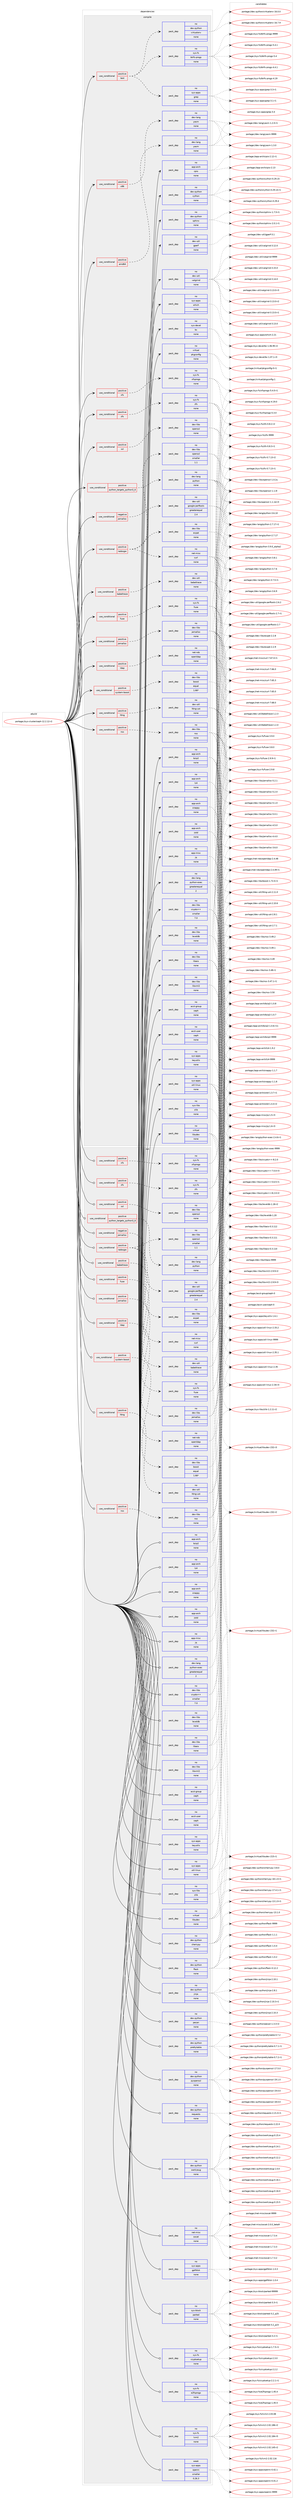 digraph prolog {

# *************
# Graph options
# *************

newrank=true;
concentrate=true;
compound=true;
graph [rankdir=LR,fontname=Helvetica,fontsize=10,ranksep=1.5];#, ranksep=2.5, nodesep=0.2];
edge  [arrowhead=vee];
node  [fontname=Helvetica,fontsize=10];

# **********
# The ebuild
# **********

subgraph cluster_leftcol {
color=gray;
rank=same;
label=<<i>ebuild</i>>;
id [label="portage://sys-cluster/ceph-12.2.12-r2", color=red, width=4, href="../sys-cluster/ceph-12.2.12-r2.svg"];
}

# ****************
# The dependencies
# ****************

subgraph cluster_midcol {
color=gray;
label=<<i>dependencies</i>>;
subgraph cluster_compile {
fillcolor="#eeeeee";
style=filled;
label=<<i>compile</i>>;
subgraph cond11568 {
dependency57037 [label=<<TABLE BORDER="0" CELLBORDER="1" CELLSPACING="0" CELLPADDING="4"><TR><TD ROWSPAN="3" CELLPADDING="10">use_conditional</TD></TR><TR><TD>negative</TD></TR><TR><TD>jemalloc</TD></TR></TABLE>>, shape=none, color=red];
subgraph pack44267 {
dependency57038 [label=<<TABLE BORDER="0" CELLBORDER="1" CELLSPACING="0" CELLPADDING="4" WIDTH="220"><TR><TD ROWSPAN="6" CELLPADDING="30">pack_dep</TD></TR><TR><TD WIDTH="110">no</TD></TR><TR><TD>dev-util</TD></TR><TR><TD>google-perftools</TD></TR><TR><TD>greaterequal</TD></TR><TR><TD>2.4</TD></TR></TABLE>>, shape=none, color=blue];
}
dependency57037:e -> dependency57038:w [weight=20,style="dashed",arrowhead="vee"];
}
id:e -> dependency57037:w [weight=20,style="solid",arrowhead="vee"];
subgraph cond11569 {
dependency57039 [label=<<TABLE BORDER="0" CELLBORDER="1" CELLSPACING="0" CELLPADDING="4"><TR><TD ROWSPAN="3" CELLPADDING="10">use_conditional</TD></TR><TR><TD>positive</TD></TR><TR><TD>amd64</TD></TR></TABLE>>, shape=none, color=red];
subgraph pack44268 {
dependency57040 [label=<<TABLE BORDER="0" CELLBORDER="1" CELLSPACING="0" CELLPADDING="4" WIDTH="220"><TR><TD ROWSPAN="6" CELLPADDING="30">pack_dep</TD></TR><TR><TD WIDTH="110">no</TD></TR><TR><TD>dev-lang</TD></TR><TR><TD>yasm</TD></TR><TR><TD>none</TD></TR><TR><TD></TD></TR></TABLE>>, shape=none, color=blue];
}
dependency57039:e -> dependency57040:w [weight=20,style="dashed",arrowhead="vee"];
}
id:e -> dependency57039:w [weight=20,style="solid",arrowhead="vee"];
subgraph cond11570 {
dependency57041 [label=<<TABLE BORDER="0" CELLBORDER="1" CELLSPACING="0" CELLPADDING="4"><TR><TD ROWSPAN="3" CELLPADDING="10">use_conditional</TD></TR><TR><TD>positive</TD></TR><TR><TD>babeltrace</TD></TR></TABLE>>, shape=none, color=red];
subgraph pack44269 {
dependency57042 [label=<<TABLE BORDER="0" CELLBORDER="1" CELLSPACING="0" CELLPADDING="4" WIDTH="220"><TR><TD ROWSPAN="6" CELLPADDING="30">pack_dep</TD></TR><TR><TD WIDTH="110">no</TD></TR><TR><TD>dev-util</TD></TR><TR><TD>babeltrace</TD></TR><TR><TD>none</TD></TR><TR><TD></TD></TR></TABLE>>, shape=none, color=blue];
}
dependency57041:e -> dependency57042:w [weight=20,style="dashed",arrowhead="vee"];
}
id:e -> dependency57041:w [weight=20,style="solid",arrowhead="vee"];
subgraph cond11571 {
dependency57043 [label=<<TABLE BORDER="0" CELLBORDER="1" CELLSPACING="0" CELLPADDING="4"><TR><TD ROWSPAN="3" CELLPADDING="10">use_conditional</TD></TR><TR><TD>positive</TD></TR><TR><TD>fuse</TD></TR></TABLE>>, shape=none, color=red];
subgraph pack44270 {
dependency57044 [label=<<TABLE BORDER="0" CELLBORDER="1" CELLSPACING="0" CELLPADDING="4" WIDTH="220"><TR><TD ROWSPAN="6" CELLPADDING="30">pack_dep</TD></TR><TR><TD WIDTH="110">no</TD></TR><TR><TD>sys-fs</TD></TR><TR><TD>fuse</TD></TR><TR><TD>none</TD></TR><TR><TD></TD></TR></TABLE>>, shape=none, color=blue];
}
dependency57043:e -> dependency57044:w [weight=20,style="dashed",arrowhead="vee"];
}
id:e -> dependency57043:w [weight=20,style="solid",arrowhead="vee"];
subgraph cond11572 {
dependency57045 [label=<<TABLE BORDER="0" CELLBORDER="1" CELLSPACING="0" CELLPADDING="4"><TR><TD ROWSPAN="3" CELLPADDING="10">use_conditional</TD></TR><TR><TD>positive</TD></TR><TR><TD>jemalloc</TD></TR></TABLE>>, shape=none, color=red];
subgraph pack44271 {
dependency57046 [label=<<TABLE BORDER="0" CELLBORDER="1" CELLSPACING="0" CELLPADDING="4" WIDTH="220"><TR><TD ROWSPAN="6" CELLPADDING="30">pack_dep</TD></TR><TR><TD WIDTH="110">no</TD></TR><TR><TD>dev-libs</TD></TR><TR><TD>jemalloc</TD></TR><TR><TD>none</TD></TR><TR><TD></TD></TR></TABLE>>, shape=none, color=blue];
}
dependency57045:e -> dependency57046:w [weight=20,style="dashed",arrowhead="vee"];
}
id:e -> dependency57045:w [weight=20,style="solid",arrowhead="vee"];
subgraph cond11573 {
dependency57047 [label=<<TABLE BORDER="0" CELLBORDER="1" CELLSPACING="0" CELLPADDING="4"><TR><TD ROWSPAN="3" CELLPADDING="10">use_conditional</TD></TR><TR><TD>positive</TD></TR><TR><TD>ldap</TD></TR></TABLE>>, shape=none, color=red];
subgraph pack44272 {
dependency57048 [label=<<TABLE BORDER="0" CELLBORDER="1" CELLSPACING="0" CELLPADDING="4" WIDTH="220"><TR><TD ROWSPAN="6" CELLPADDING="30">pack_dep</TD></TR><TR><TD WIDTH="110">no</TD></TR><TR><TD>net-nds</TD></TR><TR><TD>openldap</TD></TR><TR><TD>none</TD></TR><TR><TD></TD></TR></TABLE>>, shape=none, color=blue];
}
dependency57047:e -> dependency57048:w [weight=20,style="dashed",arrowhead="vee"];
}
id:e -> dependency57047:w [weight=20,style="solid",arrowhead="vee"];
subgraph cond11574 {
dependency57049 [label=<<TABLE BORDER="0" CELLBORDER="1" CELLSPACING="0" CELLPADDING="4"><TR><TD ROWSPAN="3" CELLPADDING="10">use_conditional</TD></TR><TR><TD>positive</TD></TR><TR><TD>lttng</TD></TR></TABLE>>, shape=none, color=red];
subgraph pack44273 {
dependency57050 [label=<<TABLE BORDER="0" CELLBORDER="1" CELLSPACING="0" CELLPADDING="4" WIDTH="220"><TR><TD ROWSPAN="6" CELLPADDING="30">pack_dep</TD></TR><TR><TD WIDTH="110">no</TD></TR><TR><TD>dev-util</TD></TR><TR><TD>lttng-ust</TD></TR><TR><TD>none</TD></TR><TR><TD></TD></TR></TABLE>>, shape=none, color=blue];
}
dependency57049:e -> dependency57050:w [weight=20,style="dashed",arrowhead="vee"];
}
id:e -> dependency57049:w [weight=20,style="solid",arrowhead="vee"];
subgraph cond11575 {
dependency57051 [label=<<TABLE BORDER="0" CELLBORDER="1" CELLSPACING="0" CELLPADDING="4"><TR><TD ROWSPAN="3" CELLPADDING="10">use_conditional</TD></TR><TR><TD>positive</TD></TR><TR><TD>nss</TD></TR></TABLE>>, shape=none, color=red];
subgraph pack44274 {
dependency57052 [label=<<TABLE BORDER="0" CELLBORDER="1" CELLSPACING="0" CELLPADDING="4" WIDTH="220"><TR><TD ROWSPAN="6" CELLPADDING="30">pack_dep</TD></TR><TR><TD WIDTH="110">no</TD></TR><TR><TD>dev-libs</TD></TR><TR><TD>nss</TD></TR><TR><TD>none</TD></TR><TR><TD></TD></TR></TABLE>>, shape=none, color=blue];
}
dependency57051:e -> dependency57052:w [weight=20,style="dashed",arrowhead="vee"];
}
id:e -> dependency57051:w [weight=20,style="solid",arrowhead="vee"];
subgraph cond11576 {
dependency57053 [label=<<TABLE BORDER="0" CELLBORDER="1" CELLSPACING="0" CELLPADDING="4"><TR><TD ROWSPAN="3" CELLPADDING="10">use_conditional</TD></TR><TR><TD>positive</TD></TR><TR><TD>python_targets_python3_6</TD></TR></TABLE>>, shape=none, color=red];
subgraph pack44275 {
dependency57054 [label=<<TABLE BORDER="0" CELLBORDER="1" CELLSPACING="0" CELLPADDING="4" WIDTH="220"><TR><TD ROWSPAN="6" CELLPADDING="30">pack_dep</TD></TR><TR><TD WIDTH="110">no</TD></TR><TR><TD>dev-lang</TD></TR><TR><TD>python</TD></TR><TR><TD>none</TD></TR><TR><TD></TD></TR></TABLE>>, shape=none, color=blue];
}
dependency57053:e -> dependency57054:w [weight=20,style="dashed",arrowhead="vee"];
}
id:e -> dependency57053:w [weight=20,style="solid",arrowhead="vee"];
subgraph cond11577 {
dependency57055 [label=<<TABLE BORDER="0" CELLBORDER="1" CELLSPACING="0" CELLPADDING="4"><TR><TD ROWSPAN="3" CELLPADDING="10">use_conditional</TD></TR><TR><TD>positive</TD></TR><TR><TD>radosgw</TD></TR></TABLE>>, shape=none, color=red];
subgraph pack44276 {
dependency57056 [label=<<TABLE BORDER="0" CELLBORDER="1" CELLSPACING="0" CELLPADDING="4" WIDTH="220"><TR><TD ROWSPAN="6" CELLPADDING="30">pack_dep</TD></TR><TR><TD WIDTH="110">no</TD></TR><TR><TD>dev-libs</TD></TR><TR><TD>expat</TD></TR><TR><TD>none</TD></TR><TR><TD></TD></TR></TABLE>>, shape=none, color=blue];
}
dependency57055:e -> dependency57056:w [weight=20,style="dashed",arrowhead="vee"];
subgraph pack44277 {
dependency57057 [label=<<TABLE BORDER="0" CELLBORDER="1" CELLSPACING="0" CELLPADDING="4" WIDTH="220"><TR><TD ROWSPAN="6" CELLPADDING="30">pack_dep</TD></TR><TR><TD WIDTH="110">no</TD></TR><TR><TD>dev-libs</TD></TR><TR><TD>openssl</TD></TR><TR><TD>smaller</TD></TR><TR><TD>1.1</TD></TR></TABLE>>, shape=none, color=blue];
}
dependency57055:e -> dependency57057:w [weight=20,style="dashed",arrowhead="vee"];
subgraph pack44278 {
dependency57058 [label=<<TABLE BORDER="0" CELLBORDER="1" CELLSPACING="0" CELLPADDING="4" WIDTH="220"><TR><TD ROWSPAN="6" CELLPADDING="30">pack_dep</TD></TR><TR><TD WIDTH="110">no</TD></TR><TR><TD>net-misc</TD></TR><TR><TD>curl</TD></TR><TR><TD>none</TD></TR><TR><TD></TD></TR></TABLE>>, shape=none, color=blue];
}
dependency57055:e -> dependency57058:w [weight=20,style="dashed",arrowhead="vee"];
}
id:e -> dependency57055:w [weight=20,style="solid",arrowhead="vee"];
subgraph cond11578 {
dependency57059 [label=<<TABLE BORDER="0" CELLBORDER="1" CELLSPACING="0" CELLPADDING="4"><TR><TD ROWSPAN="3" CELLPADDING="10">use_conditional</TD></TR><TR><TD>positive</TD></TR><TR><TD>ssl</TD></TR></TABLE>>, shape=none, color=red];
subgraph pack44279 {
dependency57060 [label=<<TABLE BORDER="0" CELLBORDER="1" CELLSPACING="0" CELLPADDING="4" WIDTH="220"><TR><TD ROWSPAN="6" CELLPADDING="30">pack_dep</TD></TR><TR><TD WIDTH="110">no</TD></TR><TR><TD>dev-libs</TD></TR><TR><TD>openssl</TD></TR><TR><TD>none</TD></TR><TR><TD></TD></TR></TABLE>>, shape=none, color=blue];
}
dependency57059:e -> dependency57060:w [weight=20,style="dashed",arrowhead="vee"];
}
id:e -> dependency57059:w [weight=20,style="solid",arrowhead="vee"];
subgraph cond11579 {
dependency57061 [label=<<TABLE BORDER="0" CELLBORDER="1" CELLSPACING="0" CELLPADDING="4"><TR><TD ROWSPAN="3" CELLPADDING="10">use_conditional</TD></TR><TR><TD>positive</TD></TR><TR><TD>system-boost</TD></TR></TABLE>>, shape=none, color=red];
subgraph pack44280 {
dependency57062 [label=<<TABLE BORDER="0" CELLBORDER="1" CELLSPACING="0" CELLPADDING="4" WIDTH="220"><TR><TD ROWSPAN="6" CELLPADDING="30">pack_dep</TD></TR><TR><TD WIDTH="110">no</TD></TR><TR><TD>dev-libs</TD></TR><TR><TD>boost</TD></TR><TR><TD>equal</TD></TR><TR><TD>1.66*</TD></TR></TABLE>>, shape=none, color=blue];
}
dependency57061:e -> dependency57062:w [weight=20,style="dashed",arrowhead="vee"];
}
id:e -> dependency57061:w [weight=20,style="solid",arrowhead="vee"];
subgraph cond11580 {
dependency57063 [label=<<TABLE BORDER="0" CELLBORDER="1" CELLSPACING="0" CELLPADDING="4"><TR><TD ROWSPAN="3" CELLPADDING="10">use_conditional</TD></TR><TR><TD>positive</TD></TR><TR><TD>test</TD></TR></TABLE>>, shape=none, color=red];
subgraph pack44281 {
dependency57064 [label=<<TABLE BORDER="0" CELLBORDER="1" CELLSPACING="0" CELLPADDING="4" WIDTH="220"><TR><TD ROWSPAN="6" CELLPADDING="30">pack_dep</TD></TR><TR><TD WIDTH="110">no</TD></TR><TR><TD>dev-python</TD></TR><TR><TD>virtualenv</TD></TR><TR><TD>none</TD></TR><TR><TD></TD></TR></TABLE>>, shape=none, color=blue];
}
dependency57063:e -> dependency57064:w [weight=20,style="dashed",arrowhead="vee"];
subgraph pack44282 {
dependency57065 [label=<<TABLE BORDER="0" CELLBORDER="1" CELLSPACING="0" CELLPADDING="4" WIDTH="220"><TR><TD ROWSPAN="6" CELLPADDING="30">pack_dep</TD></TR><TR><TD WIDTH="110">no</TD></TR><TR><TD>sys-apps</TD></TR><TR><TD>grep</TD></TR><TR><TD>none</TD></TR><TR><TD></TD></TR></TABLE>>, shape=none, color=blue];
}
dependency57063:e -> dependency57065:w [weight=20,style="dashed",arrowhead="vee"];
subgraph pack44283 {
dependency57066 [label=<<TABLE BORDER="0" CELLBORDER="1" CELLSPACING="0" CELLPADDING="4" WIDTH="220"><TR><TD ROWSPAN="6" CELLPADDING="30">pack_dep</TD></TR><TR><TD WIDTH="110">no</TD></TR><TR><TD>sys-fs</TD></TR><TR><TD>btrfs-progs</TD></TR><TR><TD>none</TD></TR><TR><TD></TD></TR></TABLE>>, shape=none, color=blue];
}
dependency57063:e -> dependency57066:w [weight=20,style="dashed",arrowhead="vee"];
}
id:e -> dependency57063:w [weight=20,style="solid",arrowhead="vee"];
subgraph cond11581 {
dependency57067 [label=<<TABLE BORDER="0" CELLBORDER="1" CELLSPACING="0" CELLPADDING="4"><TR><TD ROWSPAN="3" CELLPADDING="10">use_conditional</TD></TR><TR><TD>positive</TD></TR><TR><TD>x86</TD></TR></TABLE>>, shape=none, color=red];
subgraph pack44284 {
dependency57068 [label=<<TABLE BORDER="0" CELLBORDER="1" CELLSPACING="0" CELLPADDING="4" WIDTH="220"><TR><TD ROWSPAN="6" CELLPADDING="30">pack_dep</TD></TR><TR><TD WIDTH="110">no</TD></TR><TR><TD>dev-lang</TD></TR><TR><TD>yasm</TD></TR><TR><TD>none</TD></TR><TR><TD></TD></TR></TABLE>>, shape=none, color=blue];
}
dependency57067:e -> dependency57068:w [weight=20,style="dashed",arrowhead="vee"];
}
id:e -> dependency57067:w [weight=20,style="solid",arrowhead="vee"];
subgraph cond11582 {
dependency57069 [label=<<TABLE BORDER="0" CELLBORDER="1" CELLSPACING="0" CELLPADDING="4"><TR><TD ROWSPAN="3" CELLPADDING="10">use_conditional</TD></TR><TR><TD>positive</TD></TR><TR><TD>xfs</TD></TR></TABLE>>, shape=none, color=red];
subgraph pack44285 {
dependency57070 [label=<<TABLE BORDER="0" CELLBORDER="1" CELLSPACING="0" CELLPADDING="4" WIDTH="220"><TR><TD ROWSPAN="6" CELLPADDING="30">pack_dep</TD></TR><TR><TD WIDTH="110">no</TD></TR><TR><TD>sys-fs</TD></TR><TR><TD>xfsprogs</TD></TR><TR><TD>none</TD></TR><TR><TD></TD></TR></TABLE>>, shape=none, color=blue];
}
dependency57069:e -> dependency57070:w [weight=20,style="dashed",arrowhead="vee"];
}
id:e -> dependency57069:w [weight=20,style="solid",arrowhead="vee"];
subgraph cond11583 {
dependency57071 [label=<<TABLE BORDER="0" CELLBORDER="1" CELLSPACING="0" CELLPADDING="4"><TR><TD ROWSPAN="3" CELLPADDING="10">use_conditional</TD></TR><TR><TD>positive</TD></TR><TR><TD>zfs</TD></TR></TABLE>>, shape=none, color=red];
subgraph pack44286 {
dependency57072 [label=<<TABLE BORDER="0" CELLBORDER="1" CELLSPACING="0" CELLPADDING="4" WIDTH="220"><TR><TD ROWSPAN="6" CELLPADDING="30">pack_dep</TD></TR><TR><TD WIDTH="110">no</TD></TR><TR><TD>sys-fs</TD></TR><TR><TD>zfs</TD></TR><TR><TD>none</TD></TR><TR><TD></TD></TR></TABLE>>, shape=none, color=blue];
}
dependency57071:e -> dependency57072:w [weight=20,style="dashed",arrowhead="vee"];
}
id:e -> dependency57071:w [weight=20,style="solid",arrowhead="vee"];
subgraph pack44287 {
dependency57073 [label=<<TABLE BORDER="0" CELLBORDER="1" CELLSPACING="0" CELLPADDING="4" WIDTH="220"><TR><TD ROWSPAN="6" CELLPADDING="30">pack_dep</TD></TR><TR><TD WIDTH="110">no</TD></TR><TR><TD>acct-group</TD></TR><TR><TD>ceph</TD></TR><TR><TD>none</TD></TR><TR><TD></TD></TR></TABLE>>, shape=none, color=blue];
}
id:e -> dependency57073:w [weight=20,style="solid",arrowhead="vee"];
subgraph pack44288 {
dependency57074 [label=<<TABLE BORDER="0" CELLBORDER="1" CELLSPACING="0" CELLPADDING="4" WIDTH="220"><TR><TD ROWSPAN="6" CELLPADDING="30">pack_dep</TD></TR><TR><TD WIDTH="110">no</TD></TR><TR><TD>acct-user</TD></TR><TR><TD>ceph</TD></TR><TR><TD>none</TD></TR><TR><TD></TD></TR></TABLE>>, shape=none, color=blue];
}
id:e -> dependency57074:w [weight=20,style="solid",arrowhead="vee"];
subgraph pack44289 {
dependency57075 [label=<<TABLE BORDER="0" CELLBORDER="1" CELLSPACING="0" CELLPADDING="4" WIDTH="220"><TR><TD ROWSPAN="6" CELLPADDING="30">pack_dep</TD></TR><TR><TD WIDTH="110">no</TD></TR><TR><TD>app-arch</TD></TR><TR><TD>bzip2</TD></TR><TR><TD>none</TD></TR><TR><TD></TD></TR></TABLE>>, shape=none, color=blue];
}
id:e -> dependency57075:w [weight=20,style="solid",arrowhead="vee"];
subgraph pack44290 {
dependency57076 [label=<<TABLE BORDER="0" CELLBORDER="1" CELLSPACING="0" CELLPADDING="4" WIDTH="220"><TR><TD ROWSPAN="6" CELLPADDING="30">pack_dep</TD></TR><TR><TD WIDTH="110">no</TD></TR><TR><TD>app-arch</TD></TR><TR><TD>cpio</TD></TR><TR><TD>none</TD></TR><TR><TD></TD></TR></TABLE>>, shape=none, color=blue];
}
id:e -> dependency57076:w [weight=20,style="solid",arrowhead="vee"];
subgraph pack44291 {
dependency57077 [label=<<TABLE BORDER="0" CELLBORDER="1" CELLSPACING="0" CELLPADDING="4" WIDTH="220"><TR><TD ROWSPAN="6" CELLPADDING="30">pack_dep</TD></TR><TR><TD WIDTH="110">no</TD></TR><TR><TD>app-arch</TD></TR><TR><TD>lz4</TD></TR><TR><TD>none</TD></TR><TR><TD></TD></TR></TABLE>>, shape=none, color=blue];
}
id:e -> dependency57077:w [weight=20,style="solid",arrowhead="vee"];
subgraph pack44292 {
dependency57078 [label=<<TABLE BORDER="0" CELLBORDER="1" CELLSPACING="0" CELLPADDING="4" WIDTH="220"><TR><TD ROWSPAN="6" CELLPADDING="30">pack_dep</TD></TR><TR><TD WIDTH="110">no</TD></TR><TR><TD>app-arch</TD></TR><TR><TD>snappy</TD></TR><TR><TD>none</TD></TR><TR><TD></TD></TR></TABLE>>, shape=none, color=blue];
}
id:e -> dependency57078:w [weight=20,style="solid",arrowhead="vee"];
subgraph pack44293 {
dependency57079 [label=<<TABLE BORDER="0" CELLBORDER="1" CELLSPACING="0" CELLPADDING="4" WIDTH="220"><TR><TD ROWSPAN="6" CELLPADDING="30">pack_dep</TD></TR><TR><TD WIDTH="110">no</TD></TR><TR><TD>app-arch</TD></TR><TR><TD>zstd</TD></TR><TR><TD>none</TD></TR><TR><TD></TD></TR></TABLE>>, shape=none, color=blue];
}
id:e -> dependency57079:w [weight=20,style="solid",arrowhead="vee"];
subgraph pack44294 {
dependency57080 [label=<<TABLE BORDER="0" CELLBORDER="1" CELLSPACING="0" CELLPADDING="4" WIDTH="220"><TR><TD ROWSPAN="6" CELLPADDING="30">pack_dep</TD></TR><TR><TD WIDTH="110">no</TD></TR><TR><TD>app-misc</TD></TR><TR><TD>jq</TD></TR><TR><TD>none</TD></TR><TR><TD></TD></TR></TABLE>>, shape=none, color=blue];
}
id:e -> dependency57080:w [weight=20,style="solid",arrowhead="vee"];
subgraph pack44295 {
dependency57081 [label=<<TABLE BORDER="0" CELLBORDER="1" CELLSPACING="0" CELLPADDING="4" WIDTH="220"><TR><TD ROWSPAN="6" CELLPADDING="30">pack_dep</TD></TR><TR><TD WIDTH="110">no</TD></TR><TR><TD>dev-lang</TD></TR><TR><TD>python-exec</TD></TR><TR><TD>greaterequal</TD></TR><TR><TD>2</TD></TR></TABLE>>, shape=none, color=blue];
}
id:e -> dependency57081:w [weight=20,style="solid",arrowhead="vee"];
subgraph pack44296 {
dependency57082 [label=<<TABLE BORDER="0" CELLBORDER="1" CELLSPACING="0" CELLPADDING="4" WIDTH="220"><TR><TD ROWSPAN="6" CELLPADDING="30">pack_dep</TD></TR><TR><TD WIDTH="110">no</TD></TR><TR><TD>dev-libs</TD></TR><TR><TD>crypto++</TD></TR><TR><TD>smaller</TD></TR><TR><TD>7.0</TD></TR></TABLE>>, shape=none, color=blue];
}
id:e -> dependency57082:w [weight=20,style="solid",arrowhead="vee"];
subgraph pack44297 {
dependency57083 [label=<<TABLE BORDER="0" CELLBORDER="1" CELLSPACING="0" CELLPADDING="4" WIDTH="220"><TR><TD ROWSPAN="6" CELLPADDING="30">pack_dep</TD></TR><TR><TD WIDTH="110">no</TD></TR><TR><TD>dev-libs</TD></TR><TR><TD>leveldb</TD></TR><TR><TD>none</TD></TR><TR><TD></TD></TR></TABLE>>, shape=none, color=blue];
}
id:e -> dependency57083:w [weight=20,style="solid",arrowhead="vee"];
subgraph pack44298 {
dependency57084 [label=<<TABLE BORDER="0" CELLBORDER="1" CELLSPACING="0" CELLPADDING="4" WIDTH="220"><TR><TD ROWSPAN="6" CELLPADDING="30">pack_dep</TD></TR><TR><TD WIDTH="110">no</TD></TR><TR><TD>dev-libs</TD></TR><TR><TD>libaio</TD></TR><TR><TD>none</TD></TR><TR><TD></TD></TR></TABLE>>, shape=none, color=blue];
}
id:e -> dependency57084:w [weight=20,style="solid",arrowhead="vee"];
subgraph pack44299 {
dependency57085 [label=<<TABLE BORDER="0" CELLBORDER="1" CELLSPACING="0" CELLPADDING="4" WIDTH="220"><TR><TD ROWSPAN="6" CELLPADDING="30">pack_dep</TD></TR><TR><TD WIDTH="110">no</TD></TR><TR><TD>dev-libs</TD></TR><TR><TD>libxml2</TD></TR><TR><TD>none</TD></TR><TR><TD></TD></TR></TABLE>>, shape=none, color=blue];
}
id:e -> dependency57085:w [weight=20,style="solid",arrowhead="vee"];
subgraph pack44300 {
dependency57086 [label=<<TABLE BORDER="0" CELLBORDER="1" CELLSPACING="0" CELLPADDING="4" WIDTH="220"><TR><TD ROWSPAN="6" CELLPADDING="30">pack_dep</TD></TR><TR><TD WIDTH="110">no</TD></TR><TR><TD>dev-python</TD></TR><TR><TD>cython</TD></TR><TR><TD>none</TD></TR><TR><TD></TD></TR></TABLE>>, shape=none, color=blue];
}
id:e -> dependency57086:w [weight=20,style="solid",arrowhead="vee"];
subgraph pack44301 {
dependency57087 [label=<<TABLE BORDER="0" CELLBORDER="1" CELLSPACING="0" CELLPADDING="4" WIDTH="220"><TR><TD ROWSPAN="6" CELLPADDING="30">pack_dep</TD></TR><TR><TD WIDTH="110">no</TD></TR><TR><TD>dev-python</TD></TR><TR><TD>sphinx</TD></TR><TR><TD>none</TD></TR><TR><TD></TD></TR></TABLE>>, shape=none, color=blue];
}
id:e -> dependency57087:w [weight=20,style="solid",arrowhead="vee"];
subgraph pack44302 {
dependency57088 [label=<<TABLE BORDER="0" CELLBORDER="1" CELLSPACING="0" CELLPADDING="4" WIDTH="220"><TR><TD ROWSPAN="6" CELLPADDING="30">pack_dep</TD></TR><TR><TD WIDTH="110">no</TD></TR><TR><TD>dev-util</TD></TR><TR><TD>gperf</TD></TR><TR><TD>none</TD></TR><TR><TD></TD></TR></TABLE>>, shape=none, color=blue];
}
id:e -> dependency57088:w [weight=20,style="solid",arrowhead="vee"];
subgraph pack44303 {
dependency57089 [label=<<TABLE BORDER="0" CELLBORDER="1" CELLSPACING="0" CELLPADDING="4" WIDTH="220"><TR><TD ROWSPAN="6" CELLPADDING="30">pack_dep</TD></TR><TR><TD WIDTH="110">no</TD></TR><TR><TD>dev-util</TD></TR><TR><TD>valgrind</TD></TR><TR><TD>none</TD></TR><TR><TD></TD></TR></TABLE>>, shape=none, color=blue];
}
id:e -> dependency57089:w [weight=20,style="solid",arrowhead="vee"];
subgraph pack44304 {
dependency57090 [label=<<TABLE BORDER="0" CELLBORDER="1" CELLSPACING="0" CELLPADDING="4" WIDTH="220"><TR><TD ROWSPAN="6" CELLPADDING="30">pack_dep</TD></TR><TR><TD WIDTH="110">no</TD></TR><TR><TD>sys-apps</TD></TR><TR><TD>keyutils</TD></TR><TR><TD>none</TD></TR><TR><TD></TD></TR></TABLE>>, shape=none, color=blue];
}
id:e -> dependency57090:w [weight=20,style="solid",arrowhead="vee"];
subgraph pack44305 {
dependency57091 [label=<<TABLE BORDER="0" CELLBORDER="1" CELLSPACING="0" CELLPADDING="4" WIDTH="220"><TR><TD ROWSPAN="6" CELLPADDING="30">pack_dep</TD></TR><TR><TD WIDTH="110">no</TD></TR><TR><TD>sys-apps</TD></TR><TR><TD>util-linux</TD></TR><TR><TD>none</TD></TR><TR><TD></TD></TR></TABLE>>, shape=none, color=blue];
}
id:e -> dependency57091:w [weight=20,style="solid",arrowhead="vee"];
subgraph pack44306 {
dependency57092 [label=<<TABLE BORDER="0" CELLBORDER="1" CELLSPACING="0" CELLPADDING="4" WIDTH="220"><TR><TD ROWSPAN="6" CELLPADDING="30">pack_dep</TD></TR><TR><TD WIDTH="110">no</TD></TR><TR><TD>sys-apps</TD></TR><TR><TD>which</TD></TR><TR><TD>none</TD></TR><TR><TD></TD></TR></TABLE>>, shape=none, color=blue];
}
id:e -> dependency57092:w [weight=20,style="solid",arrowhead="vee"];
subgraph pack44307 {
dependency57093 [label=<<TABLE BORDER="0" CELLBORDER="1" CELLSPACING="0" CELLPADDING="4" WIDTH="220"><TR><TD ROWSPAN="6" CELLPADDING="30">pack_dep</TD></TR><TR><TD WIDTH="110">no</TD></TR><TR><TD>sys-devel</TD></TR><TR><TD>bc</TD></TR><TR><TD>none</TD></TR><TR><TD></TD></TR></TABLE>>, shape=none, color=blue];
}
id:e -> dependency57093:w [weight=20,style="solid",arrowhead="vee"];
subgraph pack44308 {
dependency57094 [label=<<TABLE BORDER="0" CELLBORDER="1" CELLSPACING="0" CELLPADDING="4" WIDTH="220"><TR><TD ROWSPAN="6" CELLPADDING="30">pack_dep</TD></TR><TR><TD WIDTH="110">no</TD></TR><TR><TD>sys-libs</TD></TR><TR><TD>zlib</TD></TR><TR><TD>none</TD></TR><TR><TD></TD></TR></TABLE>>, shape=none, color=blue];
}
id:e -> dependency57094:w [weight=20,style="solid",arrowhead="vee"];
subgraph pack44309 {
dependency57095 [label=<<TABLE BORDER="0" CELLBORDER="1" CELLSPACING="0" CELLPADDING="4" WIDTH="220"><TR><TD ROWSPAN="6" CELLPADDING="30">pack_dep</TD></TR><TR><TD WIDTH="110">no</TD></TR><TR><TD>virtual</TD></TR><TR><TD>libudev</TD></TR><TR><TD>none</TD></TR><TR><TD></TD></TR></TABLE>>, shape=none, color=blue];
}
id:e -> dependency57095:w [weight=20,style="solid",arrowhead="vee"];
subgraph pack44310 {
dependency57096 [label=<<TABLE BORDER="0" CELLBORDER="1" CELLSPACING="0" CELLPADDING="4" WIDTH="220"><TR><TD ROWSPAN="6" CELLPADDING="30">pack_dep</TD></TR><TR><TD WIDTH="110">no</TD></TR><TR><TD>virtual</TD></TR><TR><TD>pkgconfig</TD></TR><TR><TD>none</TD></TR><TR><TD></TD></TR></TABLE>>, shape=none, color=blue];
}
id:e -> dependency57096:w [weight=20,style="solid",arrowhead="vee"];
}
subgraph cluster_compileandrun {
fillcolor="#eeeeee";
style=filled;
label=<<i>compile and run</i>>;
}
subgraph cluster_run {
fillcolor="#eeeeee";
style=filled;
label=<<i>run</i>>;
subgraph cond11584 {
dependency57097 [label=<<TABLE BORDER="0" CELLBORDER="1" CELLSPACING="0" CELLPADDING="4"><TR><TD ROWSPAN="3" CELLPADDING="10">use_conditional</TD></TR><TR><TD>negative</TD></TR><TR><TD>jemalloc</TD></TR></TABLE>>, shape=none, color=red];
subgraph pack44311 {
dependency57098 [label=<<TABLE BORDER="0" CELLBORDER="1" CELLSPACING="0" CELLPADDING="4" WIDTH="220"><TR><TD ROWSPAN="6" CELLPADDING="30">pack_dep</TD></TR><TR><TD WIDTH="110">no</TD></TR><TR><TD>dev-util</TD></TR><TR><TD>google-perftools</TD></TR><TR><TD>greaterequal</TD></TR><TR><TD>2.4</TD></TR></TABLE>>, shape=none, color=blue];
}
dependency57097:e -> dependency57098:w [weight=20,style="dashed",arrowhead="vee"];
}
id:e -> dependency57097:w [weight=20,style="solid",arrowhead="odot"];
subgraph cond11585 {
dependency57099 [label=<<TABLE BORDER="0" CELLBORDER="1" CELLSPACING="0" CELLPADDING="4"><TR><TD ROWSPAN="3" CELLPADDING="10">use_conditional</TD></TR><TR><TD>positive</TD></TR><TR><TD>babeltrace</TD></TR></TABLE>>, shape=none, color=red];
subgraph pack44312 {
dependency57100 [label=<<TABLE BORDER="0" CELLBORDER="1" CELLSPACING="0" CELLPADDING="4" WIDTH="220"><TR><TD ROWSPAN="6" CELLPADDING="30">pack_dep</TD></TR><TR><TD WIDTH="110">no</TD></TR><TR><TD>dev-util</TD></TR><TR><TD>babeltrace</TD></TR><TR><TD>none</TD></TR><TR><TD></TD></TR></TABLE>>, shape=none, color=blue];
}
dependency57099:e -> dependency57100:w [weight=20,style="dashed",arrowhead="vee"];
}
id:e -> dependency57099:w [weight=20,style="solid",arrowhead="odot"];
subgraph cond11586 {
dependency57101 [label=<<TABLE BORDER="0" CELLBORDER="1" CELLSPACING="0" CELLPADDING="4"><TR><TD ROWSPAN="3" CELLPADDING="10">use_conditional</TD></TR><TR><TD>positive</TD></TR><TR><TD>fuse</TD></TR></TABLE>>, shape=none, color=red];
subgraph pack44313 {
dependency57102 [label=<<TABLE BORDER="0" CELLBORDER="1" CELLSPACING="0" CELLPADDING="4" WIDTH="220"><TR><TD ROWSPAN="6" CELLPADDING="30">pack_dep</TD></TR><TR><TD WIDTH="110">no</TD></TR><TR><TD>sys-fs</TD></TR><TR><TD>fuse</TD></TR><TR><TD>none</TD></TR><TR><TD></TD></TR></TABLE>>, shape=none, color=blue];
}
dependency57101:e -> dependency57102:w [weight=20,style="dashed",arrowhead="vee"];
}
id:e -> dependency57101:w [weight=20,style="solid",arrowhead="odot"];
subgraph cond11587 {
dependency57103 [label=<<TABLE BORDER="0" CELLBORDER="1" CELLSPACING="0" CELLPADDING="4"><TR><TD ROWSPAN="3" CELLPADDING="10">use_conditional</TD></TR><TR><TD>positive</TD></TR><TR><TD>jemalloc</TD></TR></TABLE>>, shape=none, color=red];
subgraph pack44314 {
dependency57104 [label=<<TABLE BORDER="0" CELLBORDER="1" CELLSPACING="0" CELLPADDING="4" WIDTH="220"><TR><TD ROWSPAN="6" CELLPADDING="30">pack_dep</TD></TR><TR><TD WIDTH="110">no</TD></TR><TR><TD>dev-libs</TD></TR><TR><TD>jemalloc</TD></TR><TR><TD>none</TD></TR><TR><TD></TD></TR></TABLE>>, shape=none, color=blue];
}
dependency57103:e -> dependency57104:w [weight=20,style="dashed",arrowhead="vee"];
}
id:e -> dependency57103:w [weight=20,style="solid",arrowhead="odot"];
subgraph cond11588 {
dependency57105 [label=<<TABLE BORDER="0" CELLBORDER="1" CELLSPACING="0" CELLPADDING="4"><TR><TD ROWSPAN="3" CELLPADDING="10">use_conditional</TD></TR><TR><TD>positive</TD></TR><TR><TD>ldap</TD></TR></TABLE>>, shape=none, color=red];
subgraph pack44315 {
dependency57106 [label=<<TABLE BORDER="0" CELLBORDER="1" CELLSPACING="0" CELLPADDING="4" WIDTH="220"><TR><TD ROWSPAN="6" CELLPADDING="30">pack_dep</TD></TR><TR><TD WIDTH="110">no</TD></TR><TR><TD>net-nds</TD></TR><TR><TD>openldap</TD></TR><TR><TD>none</TD></TR><TR><TD></TD></TR></TABLE>>, shape=none, color=blue];
}
dependency57105:e -> dependency57106:w [weight=20,style="dashed",arrowhead="vee"];
}
id:e -> dependency57105:w [weight=20,style="solid",arrowhead="odot"];
subgraph cond11589 {
dependency57107 [label=<<TABLE BORDER="0" CELLBORDER="1" CELLSPACING="0" CELLPADDING="4"><TR><TD ROWSPAN="3" CELLPADDING="10">use_conditional</TD></TR><TR><TD>positive</TD></TR><TR><TD>lttng</TD></TR></TABLE>>, shape=none, color=red];
subgraph pack44316 {
dependency57108 [label=<<TABLE BORDER="0" CELLBORDER="1" CELLSPACING="0" CELLPADDING="4" WIDTH="220"><TR><TD ROWSPAN="6" CELLPADDING="30">pack_dep</TD></TR><TR><TD WIDTH="110">no</TD></TR><TR><TD>dev-util</TD></TR><TR><TD>lttng-ust</TD></TR><TR><TD>none</TD></TR><TR><TD></TD></TR></TABLE>>, shape=none, color=blue];
}
dependency57107:e -> dependency57108:w [weight=20,style="dashed",arrowhead="vee"];
}
id:e -> dependency57107:w [weight=20,style="solid",arrowhead="odot"];
subgraph cond11590 {
dependency57109 [label=<<TABLE BORDER="0" CELLBORDER="1" CELLSPACING="0" CELLPADDING="4"><TR><TD ROWSPAN="3" CELLPADDING="10">use_conditional</TD></TR><TR><TD>positive</TD></TR><TR><TD>nss</TD></TR></TABLE>>, shape=none, color=red];
subgraph pack44317 {
dependency57110 [label=<<TABLE BORDER="0" CELLBORDER="1" CELLSPACING="0" CELLPADDING="4" WIDTH="220"><TR><TD ROWSPAN="6" CELLPADDING="30">pack_dep</TD></TR><TR><TD WIDTH="110">no</TD></TR><TR><TD>dev-libs</TD></TR><TR><TD>nss</TD></TR><TR><TD>none</TD></TR><TR><TD></TD></TR></TABLE>>, shape=none, color=blue];
}
dependency57109:e -> dependency57110:w [weight=20,style="dashed",arrowhead="vee"];
}
id:e -> dependency57109:w [weight=20,style="solid",arrowhead="odot"];
subgraph cond11591 {
dependency57111 [label=<<TABLE BORDER="0" CELLBORDER="1" CELLSPACING="0" CELLPADDING="4"><TR><TD ROWSPAN="3" CELLPADDING="10">use_conditional</TD></TR><TR><TD>positive</TD></TR><TR><TD>python_targets_python3_6</TD></TR></TABLE>>, shape=none, color=red];
subgraph pack44318 {
dependency57112 [label=<<TABLE BORDER="0" CELLBORDER="1" CELLSPACING="0" CELLPADDING="4" WIDTH="220"><TR><TD ROWSPAN="6" CELLPADDING="30">pack_dep</TD></TR><TR><TD WIDTH="110">no</TD></TR><TR><TD>dev-lang</TD></TR><TR><TD>python</TD></TR><TR><TD>none</TD></TR><TR><TD></TD></TR></TABLE>>, shape=none, color=blue];
}
dependency57111:e -> dependency57112:w [weight=20,style="dashed",arrowhead="vee"];
}
id:e -> dependency57111:w [weight=20,style="solid",arrowhead="odot"];
subgraph cond11592 {
dependency57113 [label=<<TABLE BORDER="0" CELLBORDER="1" CELLSPACING="0" CELLPADDING="4"><TR><TD ROWSPAN="3" CELLPADDING="10">use_conditional</TD></TR><TR><TD>positive</TD></TR><TR><TD>radosgw</TD></TR></TABLE>>, shape=none, color=red];
subgraph pack44319 {
dependency57114 [label=<<TABLE BORDER="0" CELLBORDER="1" CELLSPACING="0" CELLPADDING="4" WIDTH="220"><TR><TD ROWSPAN="6" CELLPADDING="30">pack_dep</TD></TR><TR><TD WIDTH="110">no</TD></TR><TR><TD>dev-libs</TD></TR><TR><TD>expat</TD></TR><TR><TD>none</TD></TR><TR><TD></TD></TR></TABLE>>, shape=none, color=blue];
}
dependency57113:e -> dependency57114:w [weight=20,style="dashed",arrowhead="vee"];
subgraph pack44320 {
dependency57115 [label=<<TABLE BORDER="0" CELLBORDER="1" CELLSPACING="0" CELLPADDING="4" WIDTH="220"><TR><TD ROWSPAN="6" CELLPADDING="30">pack_dep</TD></TR><TR><TD WIDTH="110">no</TD></TR><TR><TD>dev-libs</TD></TR><TR><TD>openssl</TD></TR><TR><TD>smaller</TD></TR><TR><TD>1.1</TD></TR></TABLE>>, shape=none, color=blue];
}
dependency57113:e -> dependency57115:w [weight=20,style="dashed",arrowhead="vee"];
subgraph pack44321 {
dependency57116 [label=<<TABLE BORDER="0" CELLBORDER="1" CELLSPACING="0" CELLPADDING="4" WIDTH="220"><TR><TD ROWSPAN="6" CELLPADDING="30">pack_dep</TD></TR><TR><TD WIDTH="110">no</TD></TR><TR><TD>net-misc</TD></TR><TR><TD>curl</TD></TR><TR><TD>none</TD></TR><TR><TD></TD></TR></TABLE>>, shape=none, color=blue];
}
dependency57113:e -> dependency57116:w [weight=20,style="dashed",arrowhead="vee"];
}
id:e -> dependency57113:w [weight=20,style="solid",arrowhead="odot"];
subgraph cond11593 {
dependency57117 [label=<<TABLE BORDER="0" CELLBORDER="1" CELLSPACING="0" CELLPADDING="4"><TR><TD ROWSPAN="3" CELLPADDING="10">use_conditional</TD></TR><TR><TD>positive</TD></TR><TR><TD>ssl</TD></TR></TABLE>>, shape=none, color=red];
subgraph pack44322 {
dependency57118 [label=<<TABLE BORDER="0" CELLBORDER="1" CELLSPACING="0" CELLPADDING="4" WIDTH="220"><TR><TD ROWSPAN="6" CELLPADDING="30">pack_dep</TD></TR><TR><TD WIDTH="110">no</TD></TR><TR><TD>dev-libs</TD></TR><TR><TD>openssl</TD></TR><TR><TD>none</TD></TR><TR><TD></TD></TR></TABLE>>, shape=none, color=blue];
}
dependency57117:e -> dependency57118:w [weight=20,style="dashed",arrowhead="vee"];
}
id:e -> dependency57117:w [weight=20,style="solid",arrowhead="odot"];
subgraph cond11594 {
dependency57119 [label=<<TABLE BORDER="0" CELLBORDER="1" CELLSPACING="0" CELLPADDING="4"><TR><TD ROWSPAN="3" CELLPADDING="10">use_conditional</TD></TR><TR><TD>positive</TD></TR><TR><TD>system-boost</TD></TR></TABLE>>, shape=none, color=red];
subgraph pack44323 {
dependency57120 [label=<<TABLE BORDER="0" CELLBORDER="1" CELLSPACING="0" CELLPADDING="4" WIDTH="220"><TR><TD ROWSPAN="6" CELLPADDING="30">pack_dep</TD></TR><TR><TD WIDTH="110">no</TD></TR><TR><TD>dev-libs</TD></TR><TR><TD>boost</TD></TR><TR><TD>equal</TD></TR><TR><TD>1.66*</TD></TR></TABLE>>, shape=none, color=blue];
}
dependency57119:e -> dependency57120:w [weight=20,style="dashed",arrowhead="vee"];
}
id:e -> dependency57119:w [weight=20,style="solid",arrowhead="odot"];
subgraph cond11595 {
dependency57121 [label=<<TABLE BORDER="0" CELLBORDER="1" CELLSPACING="0" CELLPADDING="4"><TR><TD ROWSPAN="3" CELLPADDING="10">use_conditional</TD></TR><TR><TD>positive</TD></TR><TR><TD>xfs</TD></TR></TABLE>>, shape=none, color=red];
subgraph pack44324 {
dependency57122 [label=<<TABLE BORDER="0" CELLBORDER="1" CELLSPACING="0" CELLPADDING="4" WIDTH="220"><TR><TD ROWSPAN="6" CELLPADDING="30">pack_dep</TD></TR><TR><TD WIDTH="110">no</TD></TR><TR><TD>sys-fs</TD></TR><TR><TD>xfsprogs</TD></TR><TR><TD>none</TD></TR><TR><TD></TD></TR></TABLE>>, shape=none, color=blue];
}
dependency57121:e -> dependency57122:w [weight=20,style="dashed",arrowhead="vee"];
}
id:e -> dependency57121:w [weight=20,style="solid",arrowhead="odot"];
subgraph cond11596 {
dependency57123 [label=<<TABLE BORDER="0" CELLBORDER="1" CELLSPACING="0" CELLPADDING="4"><TR><TD ROWSPAN="3" CELLPADDING="10">use_conditional</TD></TR><TR><TD>positive</TD></TR><TR><TD>zfs</TD></TR></TABLE>>, shape=none, color=red];
subgraph pack44325 {
dependency57124 [label=<<TABLE BORDER="0" CELLBORDER="1" CELLSPACING="0" CELLPADDING="4" WIDTH="220"><TR><TD ROWSPAN="6" CELLPADDING="30">pack_dep</TD></TR><TR><TD WIDTH="110">no</TD></TR><TR><TD>sys-fs</TD></TR><TR><TD>zfs</TD></TR><TR><TD>none</TD></TR><TR><TD></TD></TR></TABLE>>, shape=none, color=blue];
}
dependency57123:e -> dependency57124:w [weight=20,style="dashed",arrowhead="vee"];
}
id:e -> dependency57123:w [weight=20,style="solid",arrowhead="odot"];
subgraph pack44326 {
dependency57125 [label=<<TABLE BORDER="0" CELLBORDER="1" CELLSPACING="0" CELLPADDING="4" WIDTH="220"><TR><TD ROWSPAN="6" CELLPADDING="30">pack_dep</TD></TR><TR><TD WIDTH="110">no</TD></TR><TR><TD>acct-group</TD></TR><TR><TD>ceph</TD></TR><TR><TD>none</TD></TR><TR><TD></TD></TR></TABLE>>, shape=none, color=blue];
}
id:e -> dependency57125:w [weight=20,style="solid",arrowhead="odot"];
subgraph pack44327 {
dependency57126 [label=<<TABLE BORDER="0" CELLBORDER="1" CELLSPACING="0" CELLPADDING="4" WIDTH="220"><TR><TD ROWSPAN="6" CELLPADDING="30">pack_dep</TD></TR><TR><TD WIDTH="110">no</TD></TR><TR><TD>acct-user</TD></TR><TR><TD>ceph</TD></TR><TR><TD>none</TD></TR><TR><TD></TD></TR></TABLE>>, shape=none, color=blue];
}
id:e -> dependency57126:w [weight=20,style="solid",arrowhead="odot"];
subgraph pack44328 {
dependency57127 [label=<<TABLE BORDER="0" CELLBORDER="1" CELLSPACING="0" CELLPADDING="4" WIDTH="220"><TR><TD ROWSPAN="6" CELLPADDING="30">pack_dep</TD></TR><TR><TD WIDTH="110">no</TD></TR><TR><TD>app-arch</TD></TR><TR><TD>bzip2</TD></TR><TR><TD>none</TD></TR><TR><TD></TD></TR></TABLE>>, shape=none, color=blue];
}
id:e -> dependency57127:w [weight=20,style="solid",arrowhead="odot"];
subgraph pack44329 {
dependency57128 [label=<<TABLE BORDER="0" CELLBORDER="1" CELLSPACING="0" CELLPADDING="4" WIDTH="220"><TR><TD ROWSPAN="6" CELLPADDING="30">pack_dep</TD></TR><TR><TD WIDTH="110">no</TD></TR><TR><TD>app-arch</TD></TR><TR><TD>lz4</TD></TR><TR><TD>none</TD></TR><TR><TD></TD></TR></TABLE>>, shape=none, color=blue];
}
id:e -> dependency57128:w [weight=20,style="solid",arrowhead="odot"];
subgraph pack44330 {
dependency57129 [label=<<TABLE BORDER="0" CELLBORDER="1" CELLSPACING="0" CELLPADDING="4" WIDTH="220"><TR><TD ROWSPAN="6" CELLPADDING="30">pack_dep</TD></TR><TR><TD WIDTH="110">no</TD></TR><TR><TD>app-arch</TD></TR><TR><TD>snappy</TD></TR><TR><TD>none</TD></TR><TR><TD></TD></TR></TABLE>>, shape=none, color=blue];
}
id:e -> dependency57129:w [weight=20,style="solid",arrowhead="odot"];
subgraph pack44331 {
dependency57130 [label=<<TABLE BORDER="0" CELLBORDER="1" CELLSPACING="0" CELLPADDING="4" WIDTH="220"><TR><TD ROWSPAN="6" CELLPADDING="30">pack_dep</TD></TR><TR><TD WIDTH="110">no</TD></TR><TR><TD>app-arch</TD></TR><TR><TD>zstd</TD></TR><TR><TD>none</TD></TR><TR><TD></TD></TR></TABLE>>, shape=none, color=blue];
}
id:e -> dependency57130:w [weight=20,style="solid",arrowhead="odot"];
subgraph pack44332 {
dependency57131 [label=<<TABLE BORDER="0" CELLBORDER="1" CELLSPACING="0" CELLPADDING="4" WIDTH="220"><TR><TD ROWSPAN="6" CELLPADDING="30">pack_dep</TD></TR><TR><TD WIDTH="110">no</TD></TR><TR><TD>app-misc</TD></TR><TR><TD>jq</TD></TR><TR><TD>none</TD></TR><TR><TD></TD></TR></TABLE>>, shape=none, color=blue];
}
id:e -> dependency57131:w [weight=20,style="solid",arrowhead="odot"];
subgraph pack44333 {
dependency57132 [label=<<TABLE BORDER="0" CELLBORDER="1" CELLSPACING="0" CELLPADDING="4" WIDTH="220"><TR><TD ROWSPAN="6" CELLPADDING="30">pack_dep</TD></TR><TR><TD WIDTH="110">no</TD></TR><TR><TD>dev-lang</TD></TR><TR><TD>python-exec</TD></TR><TR><TD>greaterequal</TD></TR><TR><TD>2</TD></TR></TABLE>>, shape=none, color=blue];
}
id:e -> dependency57132:w [weight=20,style="solid",arrowhead="odot"];
subgraph pack44334 {
dependency57133 [label=<<TABLE BORDER="0" CELLBORDER="1" CELLSPACING="0" CELLPADDING="4" WIDTH="220"><TR><TD ROWSPAN="6" CELLPADDING="30">pack_dep</TD></TR><TR><TD WIDTH="110">no</TD></TR><TR><TD>dev-libs</TD></TR><TR><TD>crypto++</TD></TR><TR><TD>smaller</TD></TR><TR><TD>7.0</TD></TR></TABLE>>, shape=none, color=blue];
}
id:e -> dependency57133:w [weight=20,style="solid",arrowhead="odot"];
subgraph pack44335 {
dependency57134 [label=<<TABLE BORDER="0" CELLBORDER="1" CELLSPACING="0" CELLPADDING="4" WIDTH="220"><TR><TD ROWSPAN="6" CELLPADDING="30">pack_dep</TD></TR><TR><TD WIDTH="110">no</TD></TR><TR><TD>dev-libs</TD></TR><TR><TD>leveldb</TD></TR><TR><TD>none</TD></TR><TR><TD></TD></TR></TABLE>>, shape=none, color=blue];
}
id:e -> dependency57134:w [weight=20,style="solid",arrowhead="odot"];
subgraph pack44336 {
dependency57135 [label=<<TABLE BORDER="0" CELLBORDER="1" CELLSPACING="0" CELLPADDING="4" WIDTH="220"><TR><TD ROWSPAN="6" CELLPADDING="30">pack_dep</TD></TR><TR><TD WIDTH="110">no</TD></TR><TR><TD>dev-libs</TD></TR><TR><TD>libaio</TD></TR><TR><TD>none</TD></TR><TR><TD></TD></TR></TABLE>>, shape=none, color=blue];
}
id:e -> dependency57135:w [weight=20,style="solid",arrowhead="odot"];
subgraph pack44337 {
dependency57136 [label=<<TABLE BORDER="0" CELLBORDER="1" CELLSPACING="0" CELLPADDING="4" WIDTH="220"><TR><TD ROWSPAN="6" CELLPADDING="30">pack_dep</TD></TR><TR><TD WIDTH="110">no</TD></TR><TR><TD>dev-libs</TD></TR><TR><TD>libxml2</TD></TR><TR><TD>none</TD></TR><TR><TD></TD></TR></TABLE>>, shape=none, color=blue];
}
id:e -> dependency57136:w [weight=20,style="solid",arrowhead="odot"];
subgraph pack44338 {
dependency57137 [label=<<TABLE BORDER="0" CELLBORDER="1" CELLSPACING="0" CELLPADDING="4" WIDTH="220"><TR><TD ROWSPAN="6" CELLPADDING="30">pack_dep</TD></TR><TR><TD WIDTH="110">no</TD></TR><TR><TD>dev-python</TD></TR><TR><TD>cherrypy</TD></TR><TR><TD>none</TD></TR><TR><TD></TD></TR></TABLE>>, shape=none, color=blue];
}
id:e -> dependency57137:w [weight=20,style="solid",arrowhead="odot"];
subgraph pack44339 {
dependency57138 [label=<<TABLE BORDER="0" CELLBORDER="1" CELLSPACING="0" CELLPADDING="4" WIDTH="220"><TR><TD ROWSPAN="6" CELLPADDING="30">pack_dep</TD></TR><TR><TD WIDTH="110">no</TD></TR><TR><TD>dev-python</TD></TR><TR><TD>flask</TD></TR><TR><TD>none</TD></TR><TR><TD></TD></TR></TABLE>>, shape=none, color=blue];
}
id:e -> dependency57138:w [weight=20,style="solid",arrowhead="odot"];
subgraph pack44340 {
dependency57139 [label=<<TABLE BORDER="0" CELLBORDER="1" CELLSPACING="0" CELLPADDING="4" WIDTH="220"><TR><TD ROWSPAN="6" CELLPADDING="30">pack_dep</TD></TR><TR><TD WIDTH="110">no</TD></TR><TR><TD>dev-python</TD></TR><TR><TD>jinja</TD></TR><TR><TD>none</TD></TR><TR><TD></TD></TR></TABLE>>, shape=none, color=blue];
}
id:e -> dependency57139:w [weight=20,style="solid",arrowhead="odot"];
subgraph pack44341 {
dependency57140 [label=<<TABLE BORDER="0" CELLBORDER="1" CELLSPACING="0" CELLPADDING="4" WIDTH="220"><TR><TD ROWSPAN="6" CELLPADDING="30">pack_dep</TD></TR><TR><TD WIDTH="110">no</TD></TR><TR><TD>dev-python</TD></TR><TR><TD>pecan</TD></TR><TR><TD>none</TD></TR><TR><TD></TD></TR></TABLE>>, shape=none, color=blue];
}
id:e -> dependency57140:w [weight=20,style="solid",arrowhead="odot"];
subgraph pack44342 {
dependency57141 [label=<<TABLE BORDER="0" CELLBORDER="1" CELLSPACING="0" CELLPADDING="4" WIDTH="220"><TR><TD ROWSPAN="6" CELLPADDING="30">pack_dep</TD></TR><TR><TD WIDTH="110">no</TD></TR><TR><TD>dev-python</TD></TR><TR><TD>prettytable</TD></TR><TR><TD>none</TD></TR><TR><TD></TD></TR></TABLE>>, shape=none, color=blue];
}
id:e -> dependency57141:w [weight=20,style="solid",arrowhead="odot"];
subgraph pack44343 {
dependency57142 [label=<<TABLE BORDER="0" CELLBORDER="1" CELLSPACING="0" CELLPADDING="4" WIDTH="220"><TR><TD ROWSPAN="6" CELLPADDING="30">pack_dep</TD></TR><TR><TD WIDTH="110">no</TD></TR><TR><TD>dev-python</TD></TR><TR><TD>pyopenssl</TD></TR><TR><TD>none</TD></TR><TR><TD></TD></TR></TABLE>>, shape=none, color=blue];
}
id:e -> dependency57142:w [weight=20,style="solid",arrowhead="odot"];
subgraph pack44344 {
dependency57143 [label=<<TABLE BORDER="0" CELLBORDER="1" CELLSPACING="0" CELLPADDING="4" WIDTH="220"><TR><TD ROWSPAN="6" CELLPADDING="30">pack_dep</TD></TR><TR><TD WIDTH="110">no</TD></TR><TR><TD>dev-python</TD></TR><TR><TD>requests</TD></TR><TR><TD>none</TD></TR><TR><TD></TD></TR></TABLE>>, shape=none, color=blue];
}
id:e -> dependency57143:w [weight=20,style="solid",arrowhead="odot"];
subgraph pack44345 {
dependency57144 [label=<<TABLE BORDER="0" CELLBORDER="1" CELLSPACING="0" CELLPADDING="4" WIDTH="220"><TR><TD ROWSPAN="6" CELLPADDING="30">pack_dep</TD></TR><TR><TD WIDTH="110">no</TD></TR><TR><TD>dev-python</TD></TR><TR><TD>werkzeug</TD></TR><TR><TD>none</TD></TR><TR><TD></TD></TR></TABLE>>, shape=none, color=blue];
}
id:e -> dependency57144:w [weight=20,style="solid",arrowhead="odot"];
subgraph pack44346 {
dependency57145 [label=<<TABLE BORDER="0" CELLBORDER="1" CELLSPACING="0" CELLPADDING="4" WIDTH="220"><TR><TD ROWSPAN="6" CELLPADDING="30">pack_dep</TD></TR><TR><TD WIDTH="110">no</TD></TR><TR><TD>net-misc</TD></TR><TR><TD>socat</TD></TR><TR><TD>none</TD></TR><TR><TD></TD></TR></TABLE>>, shape=none, color=blue];
}
id:e -> dependency57145:w [weight=20,style="solid",arrowhead="odot"];
subgraph pack44347 {
dependency57146 [label=<<TABLE BORDER="0" CELLBORDER="1" CELLSPACING="0" CELLPADDING="4" WIDTH="220"><TR><TD ROWSPAN="6" CELLPADDING="30">pack_dep</TD></TR><TR><TD WIDTH="110">no</TD></TR><TR><TD>sys-apps</TD></TR><TR><TD>gptfdisk</TD></TR><TR><TD>none</TD></TR><TR><TD></TD></TR></TABLE>>, shape=none, color=blue];
}
id:e -> dependency57146:w [weight=20,style="solid",arrowhead="odot"];
subgraph pack44348 {
dependency57147 [label=<<TABLE BORDER="0" CELLBORDER="1" CELLSPACING="0" CELLPADDING="4" WIDTH="220"><TR><TD ROWSPAN="6" CELLPADDING="30">pack_dep</TD></TR><TR><TD WIDTH="110">no</TD></TR><TR><TD>sys-apps</TD></TR><TR><TD>keyutils</TD></TR><TR><TD>none</TD></TR><TR><TD></TD></TR></TABLE>>, shape=none, color=blue];
}
id:e -> dependency57147:w [weight=20,style="solid",arrowhead="odot"];
subgraph pack44349 {
dependency57148 [label=<<TABLE BORDER="0" CELLBORDER="1" CELLSPACING="0" CELLPADDING="4" WIDTH="220"><TR><TD ROWSPAN="6" CELLPADDING="30">pack_dep</TD></TR><TR><TD WIDTH="110">no</TD></TR><TR><TD>sys-apps</TD></TR><TR><TD>util-linux</TD></TR><TR><TD>none</TD></TR><TR><TD></TD></TR></TABLE>>, shape=none, color=blue];
}
id:e -> dependency57148:w [weight=20,style="solid",arrowhead="odot"];
subgraph pack44350 {
dependency57149 [label=<<TABLE BORDER="0" CELLBORDER="1" CELLSPACING="0" CELLPADDING="4" WIDTH="220"><TR><TD ROWSPAN="6" CELLPADDING="30">pack_dep</TD></TR><TR><TD WIDTH="110">no</TD></TR><TR><TD>sys-block</TD></TR><TR><TD>parted</TD></TR><TR><TD>none</TD></TR><TR><TD></TD></TR></TABLE>>, shape=none, color=blue];
}
id:e -> dependency57149:w [weight=20,style="solid",arrowhead="odot"];
subgraph pack44351 {
dependency57150 [label=<<TABLE BORDER="0" CELLBORDER="1" CELLSPACING="0" CELLPADDING="4" WIDTH="220"><TR><TD ROWSPAN="6" CELLPADDING="30">pack_dep</TD></TR><TR><TD WIDTH="110">no</TD></TR><TR><TD>sys-fs</TD></TR><TR><TD>cryptsetup</TD></TR><TR><TD>none</TD></TR><TR><TD></TD></TR></TABLE>>, shape=none, color=blue];
}
id:e -> dependency57150:w [weight=20,style="solid",arrowhead="odot"];
subgraph pack44352 {
dependency57151 [label=<<TABLE BORDER="0" CELLBORDER="1" CELLSPACING="0" CELLPADDING="4" WIDTH="220"><TR><TD ROWSPAN="6" CELLPADDING="30">pack_dep</TD></TR><TR><TD WIDTH="110">no</TD></TR><TR><TD>sys-fs</TD></TR><TR><TD>e2fsprogs</TD></TR><TR><TD>none</TD></TR><TR><TD></TD></TR></TABLE>>, shape=none, color=blue];
}
id:e -> dependency57151:w [weight=20,style="solid",arrowhead="odot"];
subgraph pack44353 {
dependency57152 [label=<<TABLE BORDER="0" CELLBORDER="1" CELLSPACING="0" CELLPADDING="4" WIDTH="220"><TR><TD ROWSPAN="6" CELLPADDING="30">pack_dep</TD></TR><TR><TD WIDTH="110">no</TD></TR><TR><TD>sys-fs</TD></TR><TR><TD>lvm2</TD></TR><TR><TD>none</TD></TR><TR><TD></TD></TR></TABLE>>, shape=none, color=blue];
}
id:e -> dependency57152:w [weight=20,style="solid",arrowhead="odot"];
subgraph pack44354 {
dependency57153 [label=<<TABLE BORDER="0" CELLBORDER="1" CELLSPACING="0" CELLPADDING="4" WIDTH="220"><TR><TD ROWSPAN="6" CELLPADDING="30">pack_dep</TD></TR><TR><TD WIDTH="110">no</TD></TR><TR><TD>sys-libs</TD></TR><TR><TD>zlib</TD></TR><TR><TD>none</TD></TR><TR><TD></TD></TR></TABLE>>, shape=none, color=blue];
}
id:e -> dependency57153:w [weight=20,style="solid",arrowhead="odot"];
subgraph pack44355 {
dependency57154 [label=<<TABLE BORDER="0" CELLBORDER="1" CELLSPACING="0" CELLPADDING="4" WIDTH="220"><TR><TD ROWSPAN="6" CELLPADDING="30">pack_dep</TD></TR><TR><TD WIDTH="110">no</TD></TR><TR><TD>virtual</TD></TR><TR><TD>libudev</TD></TR><TR><TD>none</TD></TR><TR><TD></TD></TR></TABLE>>, shape=none, color=blue];
}
id:e -> dependency57154:w [weight=20,style="solid",arrowhead="odot"];
subgraph pack44356 {
dependency57155 [label=<<TABLE BORDER="0" CELLBORDER="1" CELLSPACING="0" CELLPADDING="4" WIDTH="220"><TR><TD ROWSPAN="6" CELLPADDING="30">pack_dep</TD></TR><TR><TD WIDTH="110">weak</TD></TR><TR><TD>sys-apps</TD></TR><TR><TD>openrc</TD></TR><TR><TD>smaller</TD></TR><TR><TD>0.26.3</TD></TR></TABLE>>, shape=none, color=blue];
}
id:e -> dependency57155:w [weight=20,style="solid",arrowhead="odot"];
}
}

# **************
# The candidates
# **************

subgraph cluster_choices {
rank=same;
color=gray;
label=<<i>candidates</i>>;

subgraph choice44267 {
color=black;
nodesep=1;
choice100101118451171161051084710311111110310810145112101114102116111111108115455046554511449 [label="portage://dev-util/google-perftools-2.7-r1", color=red, width=4,href="../dev-util/google-perftools-2.7-r1.svg"];
choice10010111845117116105108471031111111031081014511210111410211611111110811545504655 [label="portage://dev-util/google-perftools-2.7", color=red, width=4,href="../dev-util/google-perftools-2.7.svg"];
choice100101118451171161051084710311111110310810145112101114102116111111108115455046544650 [label="portage://dev-util/google-perftools-2.6.2", color=red, width=4,href="../dev-util/google-perftools-2.6.2.svg"];
dependency57038:e -> choice100101118451171161051084710311111110310810145112101114102116111111108115455046554511449:w [style=dotted,weight="100"];
dependency57038:e -> choice10010111845117116105108471031111111031081014511210111410211611111110811545504655:w [style=dotted,weight="100"];
dependency57038:e -> choice100101118451171161051084710311111110310810145112101114102116111111108115455046544650:w [style=dotted,weight="100"];
}
subgraph choice44268 {
color=black;
nodesep=1;
choice100101118451089711010347121971151094557575757 [label="portage://dev-lang/yasm-9999", color=red, width=4,href="../dev-lang/yasm-9999.svg"];
choice10010111845108971101034712197115109454946514648 [label="portage://dev-lang/yasm-1.3.0", color=red, width=4,href="../dev-lang/yasm-1.3.0.svg"];
choice100101118451089711010347121971151094549465046484511449 [label="portage://dev-lang/yasm-1.2.0-r1", color=red, width=4,href="../dev-lang/yasm-1.2.0-r1.svg"];
dependency57040:e -> choice100101118451089711010347121971151094557575757:w [style=dotted,weight="100"];
dependency57040:e -> choice10010111845108971101034712197115109454946514648:w [style=dotted,weight="100"];
dependency57040:e -> choice100101118451089711010347121971151094549465046484511449:w [style=dotted,weight="100"];
}
subgraph choice44269 {
color=black;
nodesep=1;
choice10010111845117116105108479897981011081161149799101454946504652 [label="portage://dev-util/babeltrace-1.2.4", color=red, width=4,href="../dev-util/babeltrace-1.2.4.svg"];
choice10010111845117116105108479897981011081161149799101454946504651 [label="portage://dev-util/babeltrace-1.2.3", color=red, width=4,href="../dev-util/babeltrace-1.2.3.svg"];
dependency57042:e -> choice10010111845117116105108479897981011081161149799101454946504652:w [style=dotted,weight="100"];
dependency57042:e -> choice10010111845117116105108479897981011081161149799101454946504651:w [style=dotted,weight="100"];
}
subgraph choice44270 {
color=black;
nodesep=1;
choice1151211154510211547102117115101455146574648 [label="portage://sys-fs/fuse-3.9.0", color=red, width=4,href="../sys-fs/fuse-3.9.0.svg"];
choice1151211154510211547102117115101455146564648 [label="portage://sys-fs/fuse-3.8.0", color=red, width=4,href="../sys-fs/fuse-3.8.0.svg"];
choice11512111545102115471021171151014550465746574511449 [label="portage://sys-fs/fuse-2.9.9-r1", color=red, width=4,href="../sys-fs/fuse-2.9.9-r1.svg"];
choice1151211154510211547102117115101455046574656 [label="portage://sys-fs/fuse-2.9.8", color=red, width=4,href="../sys-fs/fuse-2.9.8.svg"];
dependency57044:e -> choice1151211154510211547102117115101455146574648:w [style=dotted,weight="100"];
dependency57044:e -> choice1151211154510211547102117115101455146564648:w [style=dotted,weight="100"];
dependency57044:e -> choice11512111545102115471021171151014550465746574511449:w [style=dotted,weight="100"];
dependency57044:e -> choice1151211154510211547102117115101455046574656:w [style=dotted,weight="100"];
}
subgraph choice44271 {
color=black;
nodesep=1;
choice1001011184510810598115471061011099710810811199455346504649 [label="portage://dev-libs/jemalloc-5.2.1", color=red, width=4,href="../dev-libs/jemalloc-5.2.1.svg"];
choice1001011184510810598115471061011099710810811199455346504648 [label="portage://dev-libs/jemalloc-5.2.0", color=red, width=4,href="../dev-libs/jemalloc-5.2.0.svg"];
choice1001011184510810598115471061011099710810811199455346494648 [label="portage://dev-libs/jemalloc-5.1.0", color=red, width=4,href="../dev-libs/jemalloc-5.1.0.svg"];
choice1001011184510810598115471061011099710810811199455346484649 [label="portage://dev-libs/jemalloc-5.0.1", color=red, width=4,href="../dev-libs/jemalloc-5.0.1.svg"];
choice1001011184510810598115471061011099710810811199455246534648 [label="portage://dev-libs/jemalloc-4.5.0", color=red, width=4,href="../dev-libs/jemalloc-4.5.0.svg"];
choice1001011184510810598115471061011099710810811199455246524648 [label="portage://dev-libs/jemalloc-4.4.0", color=red, width=4,href="../dev-libs/jemalloc-4.4.0.svg"];
choice1001011184510810598115471061011099710810811199455146544648 [label="portage://dev-libs/jemalloc-3.6.0", color=red, width=4,href="../dev-libs/jemalloc-3.6.0.svg"];
dependency57046:e -> choice1001011184510810598115471061011099710810811199455346504649:w [style=dotted,weight="100"];
dependency57046:e -> choice1001011184510810598115471061011099710810811199455346504648:w [style=dotted,weight="100"];
dependency57046:e -> choice1001011184510810598115471061011099710810811199455346494648:w [style=dotted,weight="100"];
dependency57046:e -> choice1001011184510810598115471061011099710810811199455346484649:w [style=dotted,weight="100"];
dependency57046:e -> choice1001011184510810598115471061011099710810811199455246534648:w [style=dotted,weight="100"];
dependency57046:e -> choice1001011184510810598115471061011099710810811199455246524648:w [style=dotted,weight="100"];
dependency57046:e -> choice1001011184510810598115471061011099710810811199455146544648:w [style=dotted,weight="100"];
}
subgraph choice44272 {
color=black;
nodesep=1;
choice110101116451101001154711111210111010810097112455046524652574511449 [label="portage://net-nds/openldap-2.4.49-r1", color=red, width=4,href="../net-nds/openldap-2.4.49-r1.svg"];
choice11010111645110100115471111121011101081009711245504652465256 [label="portage://net-nds/openldap-2.4.48", color=red, width=4,href="../net-nds/openldap-2.4.48.svg"];
dependency57048:e -> choice110101116451101001154711111210111010810097112455046524652574511449:w [style=dotted,weight="100"];
dependency57048:e -> choice11010111645110100115471111121011101081009711245504652465256:w [style=dotted,weight="100"];
}
subgraph choice44273 {
color=black;
nodesep=1;
choice100101118451171161051084710811611611010345117115116455046564649 [label="portage://dev-util/lttng-ust-2.8.1", color=red, width=4,href="../dev-util/lttng-ust-2.8.1.svg"];
choice100101118451171161051084710811611611010345117115116455046554649 [label="portage://dev-util/lttng-ust-2.7.1", color=red, width=4,href="../dev-util/lttng-ust-2.7.1.svg"];
choice10010111845117116105108471081161161101034511711511645504649494648 [label="portage://dev-util/lttng-ust-2.11.0", color=red, width=4,href="../dev-util/lttng-ust-2.11.0.svg"];
choice10010111845117116105108471081161161101034511711511645504649484654 [label="portage://dev-util/lttng-ust-2.10.6", color=red, width=4,href="../dev-util/lttng-ust-2.10.6.svg"];
dependency57050:e -> choice100101118451171161051084710811611611010345117115116455046564649:w [style=dotted,weight="100"];
dependency57050:e -> choice100101118451171161051084710811611611010345117115116455046554649:w [style=dotted,weight="100"];
dependency57050:e -> choice10010111845117116105108471081161161101034511711511645504649494648:w [style=dotted,weight="100"];
dependency57050:e -> choice10010111845117116105108471081161161101034511711511645504649484654:w [style=dotted,weight="100"];
}
subgraph choice44274 {
color=black;
nodesep=1;
choice1001011184510810598115471101151154551465348 [label="portage://dev-libs/nss-3.50", color=red, width=4,href="../dev-libs/nss-3.50.svg"];
choice10010111845108105981154711011511545514652574650 [label="portage://dev-libs/nss-3.49.2", color=red, width=4,href="../dev-libs/nss-3.49.2.svg"];
choice10010111845108105981154711011511545514652574649 [label="portage://dev-libs/nss-3.49.1", color=red, width=4,href="../dev-libs/nss-3.49.1.svg"];
choice1001011184510810598115471101151154551465257 [label="portage://dev-libs/nss-3.49", color=red, width=4,href="../dev-libs/nss-3.49.svg"];
choice10010111845108105981154711011511545514652564511449 [label="portage://dev-libs/nss-3.48-r1", color=red, width=4,href="../dev-libs/nss-3.48-r1.svg"];
choice100101118451081059811547110115115455146525546494511449 [label="portage://dev-libs/nss-3.47.1-r1", color=red, width=4,href="../dev-libs/nss-3.47.1-r1.svg"];
dependency57052:e -> choice1001011184510810598115471101151154551465348:w [style=dotted,weight="100"];
dependency57052:e -> choice10010111845108105981154711011511545514652574650:w [style=dotted,weight="100"];
dependency57052:e -> choice10010111845108105981154711011511545514652574649:w [style=dotted,weight="100"];
dependency57052:e -> choice1001011184510810598115471101151154551465257:w [style=dotted,weight="100"];
dependency57052:e -> choice10010111845108105981154711011511545514652564511449:w [style=dotted,weight="100"];
dependency57052:e -> choice100101118451081059811547110115115455146525546494511449:w [style=dotted,weight="100"];
}
subgraph choice44275 {
color=black;
nodesep=1;
choice10010111845108971101034711212111610411111045514657464895971081121049750 [label="portage://dev-lang/python-3.9.0_alpha2", color=red, width=4,href="../dev-lang/python-3.9.0_alpha2.svg"];
choice100101118451089711010347112121116104111110455146564649 [label="portage://dev-lang/python-3.8.1", color=red, width=4,href="../dev-lang/python-3.8.1.svg"];
choice100101118451089711010347112121116104111110455146554654 [label="portage://dev-lang/python-3.7.6", color=red, width=4,href="../dev-lang/python-3.7.6.svg"];
choice1001011184510897110103471121211161041111104551465546534511449 [label="portage://dev-lang/python-3.7.5-r1", color=red, width=4,href="../dev-lang/python-3.7.5-r1.svg"];
choice100101118451089711010347112121116104111110455146544657 [label="portage://dev-lang/python-3.6.9", color=red, width=4,href="../dev-lang/python-3.6.9.svg"];
choice10010111845108971101034711212111610411111045514654464948 [label="portage://dev-lang/python-3.6.10", color=red, width=4,href="../dev-lang/python-3.6.10.svg"];
choice100101118451089711010347112121116104111110455046554649554511449 [label="portage://dev-lang/python-2.7.17-r1", color=red, width=4,href="../dev-lang/python-2.7.17-r1.svg"];
choice10010111845108971101034711212111610411111045504655464955 [label="portage://dev-lang/python-2.7.17", color=red, width=4,href="../dev-lang/python-2.7.17.svg"];
dependency57054:e -> choice10010111845108971101034711212111610411111045514657464895971081121049750:w [style=dotted,weight="100"];
dependency57054:e -> choice100101118451089711010347112121116104111110455146564649:w [style=dotted,weight="100"];
dependency57054:e -> choice100101118451089711010347112121116104111110455146554654:w [style=dotted,weight="100"];
dependency57054:e -> choice1001011184510897110103471121211161041111104551465546534511449:w [style=dotted,weight="100"];
dependency57054:e -> choice100101118451089711010347112121116104111110455146544657:w [style=dotted,weight="100"];
dependency57054:e -> choice10010111845108971101034711212111610411111045514654464948:w [style=dotted,weight="100"];
dependency57054:e -> choice100101118451089711010347112121116104111110455046554649554511449:w [style=dotted,weight="100"];
dependency57054:e -> choice10010111845108971101034711212111610411111045504655464955:w [style=dotted,weight="100"];
}
subgraph choice44276 {
color=black;
nodesep=1;
choice10010111845108105981154710112011297116455046504657 [label="portage://dev-libs/expat-2.2.9", color=red, width=4,href="../dev-libs/expat-2.2.9.svg"];
choice10010111845108105981154710112011297116455046504656 [label="portage://dev-libs/expat-2.2.8", color=red, width=4,href="../dev-libs/expat-2.2.8.svg"];
dependency57056:e -> choice10010111845108105981154710112011297116455046504657:w [style=dotted,weight="100"];
dependency57056:e -> choice10010111845108105981154710112011297116455046504656:w [style=dotted,weight="100"];
}
subgraph choice44277 {
color=black;
nodesep=1;
choice1001011184510810598115471111121011101151151084549464946491004511451 [label="portage://dev-libs/openssl-1.1.1d-r3", color=red, width=4,href="../dev-libs/openssl-1.1.1d-r3.svg"];
choice100101118451081059811547111112101110115115108454946494648108 [label="portage://dev-libs/openssl-1.1.0l", color=red, width=4,href="../dev-libs/openssl-1.1.0l.svg"];
choice100101118451081059811547111112101110115115108454946484650117 [label="portage://dev-libs/openssl-1.0.2u", color=red, width=4,href="../dev-libs/openssl-1.0.2u.svg"];
dependency57057:e -> choice1001011184510810598115471111121011101151151084549464946491004511451:w [style=dotted,weight="100"];
dependency57057:e -> choice100101118451081059811547111112101110115115108454946494648108:w [style=dotted,weight="100"];
dependency57057:e -> choice100101118451081059811547111112101110115115108454946484650117:w [style=dotted,weight="100"];
}
subgraph choice44278 {
color=black;
nodesep=1;
choice1101011164510910511599479911711410845554654564648 [label="portage://net-misc/curl-7.68.0", color=red, width=4,href="../net-misc/curl-7.68.0.svg"];
choice11010111645109105115994799117114108455546545546484511449 [label="portage://net-misc/curl-7.67.0-r1", color=red, width=4,href="../net-misc/curl-7.67.0-r1.svg"];
choice1101011164510910511599479911711410845554654544648 [label="portage://net-misc/curl-7.66.0", color=red, width=4,href="../net-misc/curl-7.66.0.svg"];
choice1101011164510910511599479911711410845554654534651 [label="portage://net-misc/curl-7.65.3", color=red, width=4,href="../net-misc/curl-7.65.3.svg"];
choice1101011164510910511599479911711410845554654534648 [label="portage://net-misc/curl-7.65.0", color=red, width=4,href="../net-misc/curl-7.65.0.svg"];
dependency57058:e -> choice1101011164510910511599479911711410845554654564648:w [style=dotted,weight="100"];
dependency57058:e -> choice11010111645109105115994799117114108455546545546484511449:w [style=dotted,weight="100"];
dependency57058:e -> choice1101011164510910511599479911711410845554654544648:w [style=dotted,weight="100"];
dependency57058:e -> choice1101011164510910511599479911711410845554654534651:w [style=dotted,weight="100"];
dependency57058:e -> choice1101011164510910511599479911711410845554654534648:w [style=dotted,weight="100"];
}
subgraph choice44279 {
color=black;
nodesep=1;
choice1001011184510810598115471111121011101151151084549464946491004511451 [label="portage://dev-libs/openssl-1.1.1d-r3", color=red, width=4,href="../dev-libs/openssl-1.1.1d-r3.svg"];
choice100101118451081059811547111112101110115115108454946494648108 [label="portage://dev-libs/openssl-1.1.0l", color=red, width=4,href="../dev-libs/openssl-1.1.0l.svg"];
choice100101118451081059811547111112101110115115108454946484650117 [label="portage://dev-libs/openssl-1.0.2u", color=red, width=4,href="../dev-libs/openssl-1.0.2u.svg"];
dependency57060:e -> choice1001011184510810598115471111121011101151151084549464946491004511451:w [style=dotted,weight="100"];
dependency57060:e -> choice100101118451081059811547111112101110115115108454946494648108:w [style=dotted,weight="100"];
dependency57060:e -> choice100101118451081059811547111112101110115115108454946484650117:w [style=dotted,weight="100"];
}
subgraph choice44280 {
color=black;
nodesep=1;
choice10010111845108105981154798111111115116454946555046484511449 [label="portage://dev-libs/boost-1.72.0-r1", color=red, width=4,href="../dev-libs/boost-1.72.0-r1.svg"];
dependency57062:e -> choice10010111845108105981154798111111115116454946555046484511449:w [style=dotted,weight="100"];
}
subgraph choice44281 {
color=black;
nodesep=1;
choice10010111845112121116104111110471181051141161179710810111011845495446554657 [label="portage://dev-python/virtualenv-16.7.9", color=red, width=4,href="../dev-python/virtualenv-16.7.9.svg"];
choice10010111845112121116104111110471181051141161179710810111011845495446484648 [label="portage://dev-python/virtualenv-16.0.0", color=red, width=4,href="../dev-python/virtualenv-16.0.0.svg"];
dependency57064:e -> choice10010111845112121116104111110471181051141161179710810111011845495446554657:w [style=dotted,weight="100"];
dependency57064:e -> choice10010111845112121116104111110471181051141161179710810111011845495446484648:w [style=dotted,weight="100"];
}
subgraph choice44282 {
color=black;
nodesep=1;
choice11512111545971121121154710311410111245514652 [label="portage://sys-apps/grep-3.4", color=red, width=4,href="../sys-apps/grep-3.4.svg"];
choice115121115459711211211547103114101112455146514511449 [label="portage://sys-apps/grep-3.3-r1", color=red, width=4,href="../sys-apps/grep-3.3-r1.svg"];
choice115121115459711211211547103114101112455146494511449 [label="portage://sys-apps/grep-3.1-r1", color=red, width=4,href="../sys-apps/grep-3.1-r1.svg"];
dependency57065:e -> choice11512111545971121121154710311410111245514652:w [style=dotted,weight="100"];
dependency57065:e -> choice115121115459711211211547103114101112455146514511449:w [style=dotted,weight="100"];
dependency57065:e -> choice115121115459711211211547103114101112455146494511449:w [style=dotted,weight="100"];
}
subgraph choice44283 {
color=black;
nodesep=1;
choice115121115451021154798116114102115451121141111031154557575757 [label="portage://sys-fs/btrfs-progs-9999", color=red, width=4,href="../sys-fs/btrfs-progs-9999.svg"];
choice11512111545102115479811611410211545112114111103115455346524649 [label="portage://sys-fs/btrfs-progs-5.4.1", color=red, width=4,href="../sys-fs/btrfs-progs-5.4.1.svg"];
choice1151211154510211547981161141021154511211411110311545534652 [label="portage://sys-fs/btrfs-progs-5.4", color=red, width=4,href="../sys-fs/btrfs-progs-5.4.svg"];
choice11512111545102115479811611410211545112114111103115455246524649 [label="portage://sys-fs/btrfs-progs-4.4.1", color=red, width=4,href="../sys-fs/btrfs-progs-4.4.1.svg"];
choice115121115451021154798116114102115451121141111031154552464957 [label="portage://sys-fs/btrfs-progs-4.19", color=red, width=4,href="../sys-fs/btrfs-progs-4.19.svg"];
dependency57066:e -> choice115121115451021154798116114102115451121141111031154557575757:w [style=dotted,weight="100"];
dependency57066:e -> choice11512111545102115479811611410211545112114111103115455346524649:w [style=dotted,weight="100"];
dependency57066:e -> choice1151211154510211547981161141021154511211411110311545534652:w [style=dotted,weight="100"];
dependency57066:e -> choice11512111545102115479811611410211545112114111103115455246524649:w [style=dotted,weight="100"];
dependency57066:e -> choice115121115451021154798116114102115451121141111031154552464957:w [style=dotted,weight="100"];
}
subgraph choice44284 {
color=black;
nodesep=1;
choice100101118451089711010347121971151094557575757 [label="portage://dev-lang/yasm-9999", color=red, width=4,href="../dev-lang/yasm-9999.svg"];
choice10010111845108971101034712197115109454946514648 [label="portage://dev-lang/yasm-1.3.0", color=red, width=4,href="../dev-lang/yasm-1.3.0.svg"];
choice100101118451089711010347121971151094549465046484511449 [label="portage://dev-lang/yasm-1.2.0-r1", color=red, width=4,href="../dev-lang/yasm-1.2.0-r1.svg"];
dependency57068:e -> choice100101118451089711010347121971151094557575757:w [style=dotted,weight="100"];
dependency57068:e -> choice10010111845108971101034712197115109454946514648:w [style=dotted,weight="100"];
dependency57068:e -> choice100101118451089711010347121971151094549465046484511449:w [style=dotted,weight="100"];
}
subgraph choice44285 {
color=black;
nodesep=1;
choice11512111545102115471201021151121141111031154553465246484511449 [label="portage://sys-fs/xfsprogs-5.4.0-r1", color=red, width=4,href="../sys-fs/xfsprogs-5.4.0-r1.svg"];
choice1151211154510211547120102115112114111103115455346514648 [label="portage://sys-fs/xfsprogs-5.3.0", color=red, width=4,href="../sys-fs/xfsprogs-5.3.0.svg"];
choice115121115451021154712010211511211411110311545524649574648 [label="portage://sys-fs/xfsprogs-4.19.0", color=red, width=4,href="../sys-fs/xfsprogs-4.19.0.svg"];
dependency57070:e -> choice11512111545102115471201021151121141111031154553465246484511449:w [style=dotted,weight="100"];
dependency57070:e -> choice1151211154510211547120102115112114111103115455346514648:w [style=dotted,weight="100"];
dependency57070:e -> choice115121115451021154712010211511211411110311545524649574648:w [style=dotted,weight="100"];
}
subgraph choice44286 {
color=black;
nodesep=1;
choice11512111545102115471221021154557575757 [label="portage://sys-fs/zfs-9999", color=red, width=4,href="../sys-fs/zfs-9999.svg"];
choice11512111545102115471221021154548465646514511449 [label="portage://sys-fs/zfs-0.8.3-r1", color=red, width=4,href="../sys-fs/zfs-0.8.3-r1.svg"];
choice11512111545102115471221021154548465646504511450 [label="portage://sys-fs/zfs-0.8.2-r2", color=red, width=4,href="../sys-fs/zfs-0.8.2-r2.svg"];
choice1151211154510211547122102115454846554649514511450 [label="portage://sys-fs/zfs-0.7.13-r2", color=red, width=4,href="../sys-fs/zfs-0.7.13-r2.svg"];
choice1151211154510211547122102115454846554649514511449 [label="portage://sys-fs/zfs-0.7.13-r1", color=red, width=4,href="../sys-fs/zfs-0.7.13-r1.svg"];
dependency57072:e -> choice11512111545102115471221021154557575757:w [style=dotted,weight="100"];
dependency57072:e -> choice11512111545102115471221021154548465646514511449:w [style=dotted,weight="100"];
dependency57072:e -> choice11512111545102115471221021154548465646504511450:w [style=dotted,weight="100"];
dependency57072:e -> choice1151211154510211547122102115454846554649514511450:w [style=dotted,weight="100"];
dependency57072:e -> choice1151211154510211547122102115454846554649514511449:w [style=dotted,weight="100"];
}
subgraph choice44287 {
color=black;
nodesep=1;
choice9799991164510311411111711247991011121044548 [label="portage://acct-group/ceph-0", color=red, width=4,href="../acct-group/ceph-0.svg"];
dependency57073:e -> choice9799991164510311411111711247991011121044548:w [style=dotted,weight="100"];
}
subgraph choice44288 {
color=black;
nodesep=1;
choice9799991164511711510111447991011121044548 [label="portage://acct-user/ceph-0", color=red, width=4,href="../acct-user/ceph-0.svg"];
dependency57074:e -> choice9799991164511711510111447991011121044548:w [style=dotted,weight="100"];
}
subgraph choice44289 {
color=black;
nodesep=1;
choice971121124597114991044798122105112504557575757 [label="portage://app-arch/bzip2-9999", color=red, width=4,href="../app-arch/bzip2-9999.svg"];
choice97112112459711499104479812210511250454946484656 [label="portage://app-arch/bzip2-1.0.8", color=red, width=4,href="../app-arch/bzip2-1.0.8.svg"];
choice97112112459711499104479812210511250454946484655 [label="portage://app-arch/bzip2-1.0.7", color=red, width=4,href="../app-arch/bzip2-1.0.7.svg"];
choice97112112459711499104479812210511250454946484654451144949 [label="portage://app-arch/bzip2-1.0.6-r11", color=red, width=4,href="../app-arch/bzip2-1.0.6-r11.svg"];
dependency57075:e -> choice971121124597114991044798122105112504557575757:w [style=dotted,weight="100"];
dependency57075:e -> choice97112112459711499104479812210511250454946484656:w [style=dotted,weight="100"];
dependency57075:e -> choice97112112459711499104479812210511250454946484655:w [style=dotted,weight="100"];
dependency57075:e -> choice97112112459711499104479812210511250454946484654451144949:w [style=dotted,weight="100"];
}
subgraph choice44290 {
color=black;
nodesep=1;
choice9711211245971149910447991121051114550464951 [label="portage://app-arch/cpio-2.13", color=red, width=4,href="../app-arch/cpio-2.13.svg"];
choice97112112459711499104479911210511145504649504511449 [label="portage://app-arch/cpio-2.12-r1", color=red, width=4,href="../app-arch/cpio-2.12-r1.svg"];
dependency57076:e -> choice9711211245971149910447991121051114550464951:w [style=dotted,weight="100"];
dependency57076:e -> choice97112112459711499104479911210511145504649504511449:w [style=dotted,weight="100"];
}
subgraph choice44291 {
color=black;
nodesep=1;
choice9711211245971149910447108122524557575757 [label="portage://app-arch/lz4-9999", color=red, width=4,href="../app-arch/lz4-9999.svg"];
choice971121124597114991044710812252454946574650 [label="portage://app-arch/lz4-1.9.2", color=red, width=4,href="../app-arch/lz4-1.9.2.svg"];
dependency57077:e -> choice9711211245971149910447108122524557575757:w [style=dotted,weight="100"];
dependency57077:e -> choice971121124597114991044710812252454946574650:w [style=dotted,weight="100"];
}
subgraph choice44292 {
color=black;
nodesep=1;
choice971121124597114991044711511097112112121454946494656 [label="portage://app-arch/snappy-1.1.8", color=red, width=4,href="../app-arch/snappy-1.1.8.svg"];
choice971121124597114991044711511097112112121454946494655 [label="portage://app-arch/snappy-1.1.7", color=red, width=4,href="../app-arch/snappy-1.1.7.svg"];
dependency57078:e -> choice971121124597114991044711511097112112121454946494656:w [style=dotted,weight="100"];
dependency57078:e -> choice971121124597114991044711511097112112121454946494655:w [style=dotted,weight="100"];
}
subgraph choice44293 {
color=black;
nodesep=1;
choice97112112459711499104471221151161004549465246524511450 [label="portage://app-arch/zstd-1.4.4-r2", color=red, width=4,href="../app-arch/zstd-1.4.4-r2.svg"];
choice97112112459711499104471221151161004549465146554511449 [label="portage://app-arch/zstd-1.3.7-r1", color=red, width=4,href="../app-arch/zstd-1.3.7-r1.svg"];
dependency57079:e -> choice97112112459711499104471221151161004549465246524511450:w [style=dotted,weight="100"];
dependency57079:e -> choice97112112459711499104471221151161004549465146554511449:w [style=dotted,weight="100"];
}
subgraph choice44294 {
color=black;
nodesep=1;
choice97112112451091051159947106113454946544511451 [label="portage://app-misc/jq-1.6-r3", color=red, width=4,href="../app-misc/jq-1.6-r3.svg"];
choice97112112451091051159947106113454946534511451 [label="portage://app-misc/jq-1.5-r3", color=red, width=4,href="../app-misc/jq-1.5-r3.svg"];
dependency57080:e -> choice97112112451091051159947106113454946544511451:w [style=dotted,weight="100"];
dependency57080:e -> choice97112112451091051159947106113454946534511451:w [style=dotted,weight="100"];
}
subgraph choice44295 {
color=black;
nodesep=1;
choice10010111845108971101034711212111610411111045101120101994557575757 [label="portage://dev-lang/python-exec-9999", color=red, width=4,href="../dev-lang/python-exec-9999.svg"];
choice10010111845108971101034711212111610411111045101120101994550465246544511449 [label="portage://dev-lang/python-exec-2.4.6-r1", color=red, width=4,href="../dev-lang/python-exec-2.4.6-r1.svg"];
dependency57081:e -> choice10010111845108971101034711212111610411111045101120101994557575757:w [style=dotted,weight="100"];
dependency57081:e -> choice10010111845108971101034711212111610411111045101120101994550465246544511449:w [style=dotted,weight="100"];
}
subgraph choice44296 {
color=black;
nodesep=1;
choice1001011184510810598115479911412111211611143434556465046484511450 [label="portage://dev-libs/crypto++-8.2.0-r2", color=red, width=4,href="../dev-libs/crypto++-8.2.0-r2.svg"];
choice100101118451081059811547991141211121161114343455646504648 [label="portage://dev-libs/crypto++-8.2.0", color=red, width=4,href="../dev-libs/crypto++-8.2.0.svg"];
choice1001011184510810598115479911412111211611143434555464846484511451 [label="portage://dev-libs/crypto++-7.0.0-r3", color=red, width=4,href="../dev-libs/crypto++-7.0.0-r3.svg"];
choice1001011184510810598115479911412111211611143434553465446534511449 [label="portage://dev-libs/crypto++-5.6.5-r1", color=red, width=4,href="../dev-libs/crypto++-5.6.5-r1.svg"];
dependency57082:e -> choice1001011184510810598115479911412111211611143434556465046484511450:w [style=dotted,weight="100"];
dependency57082:e -> choice100101118451081059811547991141211121161114343455646504648:w [style=dotted,weight="100"];
dependency57082:e -> choice1001011184510810598115479911412111211611143434555464846484511451:w [style=dotted,weight="100"];
dependency57082:e -> choice1001011184510810598115479911412111211611143434553465446534511449:w [style=dotted,weight="100"];
}
subgraph choice44297 {
color=black;
nodesep=1;
choice100101118451081059811547108101118101108100984549465048 [label="portage://dev-libs/leveldb-1.20", color=red, width=4,href="../dev-libs/leveldb-1.20.svg"];
choice1001011184510810598115471081011181011081009845494649564511450 [label="portage://dev-libs/leveldb-1.18-r2", color=red, width=4,href="../dev-libs/leveldb-1.18-r2.svg"];
dependency57083:e -> choice100101118451081059811547108101118101108100984549465048:w [style=dotted,weight="100"];
dependency57083:e -> choice1001011184510810598115471081011181011081009845494649564511450:w [style=dotted,weight="100"];
}
subgraph choice44298 {
color=black;
nodesep=1;
choice10010111845108105981154710810598971051114557575757 [label="portage://dev-libs/libaio-9999", color=red, width=4,href="../dev-libs/libaio-9999.svg"];
choice10010111845108105981154710810598971051114548465146494950 [label="portage://dev-libs/libaio-0.3.112", color=red, width=4,href="../dev-libs/libaio-0.3.112.svg"];
choice10010111845108105981154710810598971051114548465146494949 [label="portage://dev-libs/libaio-0.3.111", color=red, width=4,href="../dev-libs/libaio-0.3.111.svg"];
choice10010111845108105981154710810598971051114548465146494948 [label="portage://dev-libs/libaio-0.3.110", color=red, width=4,href="../dev-libs/libaio-0.3.110.svg"];
dependency57084:e -> choice10010111845108105981154710810598971051114557575757:w [style=dotted,weight="100"];
dependency57084:e -> choice10010111845108105981154710810598971051114548465146494950:w [style=dotted,weight="100"];
dependency57084:e -> choice10010111845108105981154710810598971051114548465146494949:w [style=dotted,weight="100"];
dependency57084:e -> choice10010111845108105981154710810598971051114548465146494948:w [style=dotted,weight="100"];
}
subgraph choice44299 {
color=black;
nodesep=1;
choice10010111845108105981154710810598120109108504550465746574511451 [label="portage://dev-libs/libxml2-2.9.9-r3", color=red, width=4,href="../dev-libs/libxml2-2.9.9-r3.svg"];
choice10010111845108105981154710810598120109108504550465746574511450 [label="portage://dev-libs/libxml2-2.9.9-r2", color=red, width=4,href="../dev-libs/libxml2-2.9.9-r2.svg"];
dependency57085:e -> choice10010111845108105981154710810598120109108504550465746574511451:w [style=dotted,weight="100"];
dependency57085:e -> choice10010111845108105981154710810598120109108504550465746574511450:w [style=dotted,weight="100"];
}
subgraph choice44300 {
color=black;
nodesep=1;
choice10010111845112121116104111110479912111610411111045484650574652 [label="portage://dev-python/cython-0.29.4", color=red, width=4,href="../dev-python/cython-0.29.4.svg"];
choice1001011184511212111610411111047991211161041111104548465057464953 [label="portage://dev-python/cython-0.29.15", color=red, width=4,href="../dev-python/cython-0.29.15.svg"];
choice10010111845112121116104111110479912111610411111045484650574649524511449 [label="portage://dev-python/cython-0.29.14-r1", color=red, width=4,href="../dev-python/cython-0.29.14-r1.svg"];
dependency57086:e -> choice10010111845112121116104111110479912111610411111045484650574652:w [style=dotted,weight="100"];
dependency57086:e -> choice1001011184511212111610411111047991211161041111104548465057464953:w [style=dotted,weight="100"];
dependency57086:e -> choice10010111845112121116104111110479912111610411111045484650574649524511449:w [style=dotted,weight="100"];
}
subgraph choice44301 {
color=black;
nodesep=1;
choice10010111845112121116104111110471151121041051101204550464846494511449 [label="portage://dev-python/sphinx-2.0.1-r1", color=red, width=4,href="../dev-python/sphinx-2.0.1-r1.svg"];
choice10010111845112121116104111110471151121041051101204549465546534511449 [label="portage://dev-python/sphinx-1.7.5-r1", color=red, width=4,href="../dev-python/sphinx-1.7.5-r1.svg"];
dependency57087:e -> choice10010111845112121116104111110471151121041051101204550464846494511449:w [style=dotted,weight="100"];
dependency57087:e -> choice10010111845112121116104111110471151121041051101204549465546534511449:w [style=dotted,weight="100"];
}
subgraph choice44302 {
color=black;
nodesep=1;
choice100101118451171161051084710311210111410245514649 [label="portage://dev-util/gperf-3.1", color=red, width=4,href="../dev-util/gperf-3.1.svg"];
dependency57088:e -> choice100101118451171161051084710311210111410245514649:w [style=dotted,weight="100"];
}
subgraph choice44303 {
color=black;
nodesep=1;
choice1001011184511711610510847118971081031141051101004557575757 [label="portage://dev-util/valgrind-9999", color=red, width=4,href="../dev-util/valgrind-9999.svg"];
choice10010111845117116105108471189710810311410511010045514649534648 [label="portage://dev-util/valgrind-3.15.0", color=red, width=4,href="../dev-util/valgrind-3.15.0.svg"];
choice10010111845117116105108471189710810311410511010045514649524648 [label="portage://dev-util/valgrind-3.14.0", color=red, width=4,href="../dev-util/valgrind-3.14.0.svg"];
choice100101118451171161051084711897108103114105110100455146495146484511451 [label="portage://dev-util/valgrind-3.13.0-r3", color=red, width=4,href="../dev-util/valgrind-3.13.0-r3.svg"];
choice100101118451171161051084711897108103114105110100455146495146484511450 [label="portage://dev-util/valgrind-3.13.0-r2", color=red, width=4,href="../dev-util/valgrind-3.13.0-r2.svg"];
choice100101118451171161051084711897108103114105110100455146495146484511449 [label="portage://dev-util/valgrind-3.13.0-r1", color=red, width=4,href="../dev-util/valgrind-3.13.0-r1.svg"];
choice10010111845117116105108471189710810311410511010045514649514648 [label="portage://dev-util/valgrind-3.13.0", color=red, width=4,href="../dev-util/valgrind-3.13.0.svg"];
choice10010111845117116105108471189710810311410511010045514649504648 [label="portage://dev-util/valgrind-3.12.0", color=red, width=4,href="../dev-util/valgrind-3.12.0.svg"];
dependency57089:e -> choice1001011184511711610510847118971081031141051101004557575757:w [style=dotted,weight="100"];
dependency57089:e -> choice10010111845117116105108471189710810311410511010045514649534648:w [style=dotted,weight="100"];
dependency57089:e -> choice10010111845117116105108471189710810311410511010045514649524648:w [style=dotted,weight="100"];
dependency57089:e -> choice100101118451171161051084711897108103114105110100455146495146484511451:w [style=dotted,weight="100"];
dependency57089:e -> choice100101118451171161051084711897108103114105110100455146495146484511450:w [style=dotted,weight="100"];
dependency57089:e -> choice100101118451171161051084711897108103114105110100455146495146484511449:w [style=dotted,weight="100"];
dependency57089:e -> choice10010111845117116105108471189710810311410511010045514649514648:w [style=dotted,weight="100"];
dependency57089:e -> choice10010111845117116105108471189710810311410511010045514649504648:w [style=dotted,weight="100"];
}
subgraph choice44304 {
color=black;
nodesep=1;
choice115121115459711211211547107101121117116105108115454946544649 [label="portage://sys-apps/keyutils-1.6.1", color=red, width=4,href="../sys-apps/keyutils-1.6.1.svg"];
dependency57090:e -> choice115121115459711211211547107101121117116105108115454946544649:w [style=dotted,weight="100"];
}
subgraph choice44305 {
color=black;
nodesep=1;
choice115121115459711211211547117116105108451081051101171204557575757 [label="portage://sys-apps/util-linux-9999", color=red, width=4,href="../sys-apps/util-linux-9999.svg"];
choice1151211154597112112115471171161051084510810511011712045504651534649 [label="portage://sys-apps/util-linux-2.35.1", color=red, width=4,href="../sys-apps/util-linux-2.35.1.svg"];
choice115121115459711211211547117116105108451081051101171204550465153 [label="portage://sys-apps/util-linux-2.35", color=red, width=4,href="../sys-apps/util-linux-2.35.svg"];
choice1151211154597112112115471171161051084510810511011712045504651524511451 [label="portage://sys-apps/util-linux-2.34-r3", color=red, width=4,href="../sys-apps/util-linux-2.34-r3.svg"];
choice1151211154597112112115471171161051084510810511011712045504651514650 [label="portage://sys-apps/util-linux-2.33.2", color=red, width=4,href="../sys-apps/util-linux-2.33.2.svg"];
dependency57091:e -> choice115121115459711211211547117116105108451081051101171204557575757:w [style=dotted,weight="100"];
dependency57091:e -> choice1151211154597112112115471171161051084510810511011712045504651534649:w [style=dotted,weight="100"];
dependency57091:e -> choice115121115459711211211547117116105108451081051101171204550465153:w [style=dotted,weight="100"];
dependency57091:e -> choice1151211154597112112115471171161051084510810511011712045504651524511451:w [style=dotted,weight="100"];
dependency57091:e -> choice1151211154597112112115471171161051084510810511011712045504651514650:w [style=dotted,weight="100"];
}
subgraph choice44306 {
color=black;
nodesep=1;
choice115121115459711211211547119104105991044550465049 [label="portage://sys-apps/which-2.21", color=red, width=4,href="../sys-apps/which-2.21.svg"];
dependency57092:e -> choice115121115459711211211547119104105991044550465049:w [style=dotted,weight="100"];
}
subgraph choice44307 {
color=black;
nodesep=1;
choice11512111545100101118101108479899454946485546494511451 [label="portage://sys-devel/bc-1.07.1-r3", color=red, width=4,href="../sys-devel/bc-1.07.1-r3.svg"];
choice1151211154510010111810110847989945494648544657534511450 [label="portage://sys-devel/bc-1.06.95-r2", color=red, width=4,href="../sys-devel/bc-1.06.95-r2.svg"];
dependency57093:e -> choice11512111545100101118101108479899454946485546494511451:w [style=dotted,weight="100"];
dependency57093:e -> choice1151211154510010111810110847989945494648544657534511450:w [style=dotted,weight="100"];
}
subgraph choice44308 {
color=black;
nodesep=1;
choice11512111545108105981154712210810598454946504649494511450 [label="portage://sys-libs/zlib-1.2.11-r2", color=red, width=4,href="../sys-libs/zlib-1.2.11-r2.svg"];
dependency57094:e -> choice11512111545108105981154712210810598454946504649494511450:w [style=dotted,weight="100"];
}
subgraph choice44309 {
color=black;
nodesep=1;
choice118105114116117971084710810598117100101118455051504511451 [label="portage://virtual/libudev-232-r3", color=red, width=4,href="../virtual/libudev-232-r3.svg"];
choice118105114116117971084710810598117100101118455051504511450 [label="portage://virtual/libudev-232-r2", color=red, width=4,href="../virtual/libudev-232-r2.svg"];
choice118105114116117971084710810598117100101118455051504511449 [label="portage://virtual/libudev-232-r1", color=red, width=4,href="../virtual/libudev-232-r1.svg"];
choice118105114116117971084710810598117100101118455049534511449 [label="portage://virtual/libudev-215-r1", color=red, width=4,href="../virtual/libudev-215-r1.svg"];
dependency57095:e -> choice118105114116117971084710810598117100101118455051504511451:w [style=dotted,weight="100"];
dependency57095:e -> choice118105114116117971084710810598117100101118455051504511450:w [style=dotted,weight="100"];
dependency57095:e -> choice118105114116117971084710810598117100101118455051504511449:w [style=dotted,weight="100"];
dependency57095:e -> choice118105114116117971084710810598117100101118455049534511449:w [style=dotted,weight="100"];
}
subgraph choice44310 {
color=black;
nodesep=1;
choice1181051141161179710847112107103991111101021051034549 [label="portage://virtual/pkgconfig-1", color=red, width=4,href="../virtual/pkgconfig-1.svg"];
choice11810511411611797108471121071039911111010210510345484511449 [label="portage://virtual/pkgconfig-0-r1", color=red, width=4,href="../virtual/pkgconfig-0-r1.svg"];
dependency57096:e -> choice1181051141161179710847112107103991111101021051034549:w [style=dotted,weight="100"];
dependency57096:e -> choice11810511411611797108471121071039911111010210510345484511449:w [style=dotted,weight="100"];
}
subgraph choice44311 {
color=black;
nodesep=1;
choice100101118451171161051084710311111110310810145112101114102116111111108115455046554511449 [label="portage://dev-util/google-perftools-2.7-r1", color=red, width=4,href="../dev-util/google-perftools-2.7-r1.svg"];
choice10010111845117116105108471031111111031081014511210111410211611111110811545504655 [label="portage://dev-util/google-perftools-2.7", color=red, width=4,href="../dev-util/google-perftools-2.7.svg"];
choice100101118451171161051084710311111110310810145112101114102116111111108115455046544650 [label="portage://dev-util/google-perftools-2.6.2", color=red, width=4,href="../dev-util/google-perftools-2.6.2.svg"];
dependency57098:e -> choice100101118451171161051084710311111110310810145112101114102116111111108115455046554511449:w [style=dotted,weight="100"];
dependency57098:e -> choice10010111845117116105108471031111111031081014511210111410211611111110811545504655:w [style=dotted,weight="100"];
dependency57098:e -> choice100101118451171161051084710311111110310810145112101114102116111111108115455046544650:w [style=dotted,weight="100"];
}
subgraph choice44312 {
color=black;
nodesep=1;
choice10010111845117116105108479897981011081161149799101454946504652 [label="portage://dev-util/babeltrace-1.2.4", color=red, width=4,href="../dev-util/babeltrace-1.2.4.svg"];
choice10010111845117116105108479897981011081161149799101454946504651 [label="portage://dev-util/babeltrace-1.2.3", color=red, width=4,href="../dev-util/babeltrace-1.2.3.svg"];
dependency57100:e -> choice10010111845117116105108479897981011081161149799101454946504652:w [style=dotted,weight="100"];
dependency57100:e -> choice10010111845117116105108479897981011081161149799101454946504651:w [style=dotted,weight="100"];
}
subgraph choice44313 {
color=black;
nodesep=1;
choice1151211154510211547102117115101455146574648 [label="portage://sys-fs/fuse-3.9.0", color=red, width=4,href="../sys-fs/fuse-3.9.0.svg"];
choice1151211154510211547102117115101455146564648 [label="portage://sys-fs/fuse-3.8.0", color=red, width=4,href="../sys-fs/fuse-3.8.0.svg"];
choice11512111545102115471021171151014550465746574511449 [label="portage://sys-fs/fuse-2.9.9-r1", color=red, width=4,href="../sys-fs/fuse-2.9.9-r1.svg"];
choice1151211154510211547102117115101455046574656 [label="portage://sys-fs/fuse-2.9.8", color=red, width=4,href="../sys-fs/fuse-2.9.8.svg"];
dependency57102:e -> choice1151211154510211547102117115101455146574648:w [style=dotted,weight="100"];
dependency57102:e -> choice1151211154510211547102117115101455146564648:w [style=dotted,weight="100"];
dependency57102:e -> choice11512111545102115471021171151014550465746574511449:w [style=dotted,weight="100"];
dependency57102:e -> choice1151211154510211547102117115101455046574656:w [style=dotted,weight="100"];
}
subgraph choice44314 {
color=black;
nodesep=1;
choice1001011184510810598115471061011099710810811199455346504649 [label="portage://dev-libs/jemalloc-5.2.1", color=red, width=4,href="../dev-libs/jemalloc-5.2.1.svg"];
choice1001011184510810598115471061011099710810811199455346504648 [label="portage://dev-libs/jemalloc-5.2.0", color=red, width=4,href="../dev-libs/jemalloc-5.2.0.svg"];
choice1001011184510810598115471061011099710810811199455346494648 [label="portage://dev-libs/jemalloc-5.1.0", color=red, width=4,href="../dev-libs/jemalloc-5.1.0.svg"];
choice1001011184510810598115471061011099710810811199455346484649 [label="portage://dev-libs/jemalloc-5.0.1", color=red, width=4,href="../dev-libs/jemalloc-5.0.1.svg"];
choice1001011184510810598115471061011099710810811199455246534648 [label="portage://dev-libs/jemalloc-4.5.0", color=red, width=4,href="../dev-libs/jemalloc-4.5.0.svg"];
choice1001011184510810598115471061011099710810811199455246524648 [label="portage://dev-libs/jemalloc-4.4.0", color=red, width=4,href="../dev-libs/jemalloc-4.4.0.svg"];
choice1001011184510810598115471061011099710810811199455146544648 [label="portage://dev-libs/jemalloc-3.6.0", color=red, width=4,href="../dev-libs/jemalloc-3.6.0.svg"];
dependency57104:e -> choice1001011184510810598115471061011099710810811199455346504649:w [style=dotted,weight="100"];
dependency57104:e -> choice1001011184510810598115471061011099710810811199455346504648:w [style=dotted,weight="100"];
dependency57104:e -> choice1001011184510810598115471061011099710810811199455346494648:w [style=dotted,weight="100"];
dependency57104:e -> choice1001011184510810598115471061011099710810811199455346484649:w [style=dotted,weight="100"];
dependency57104:e -> choice1001011184510810598115471061011099710810811199455246534648:w [style=dotted,weight="100"];
dependency57104:e -> choice1001011184510810598115471061011099710810811199455246524648:w [style=dotted,weight="100"];
dependency57104:e -> choice1001011184510810598115471061011099710810811199455146544648:w [style=dotted,weight="100"];
}
subgraph choice44315 {
color=black;
nodesep=1;
choice110101116451101001154711111210111010810097112455046524652574511449 [label="portage://net-nds/openldap-2.4.49-r1", color=red, width=4,href="../net-nds/openldap-2.4.49-r1.svg"];
choice11010111645110100115471111121011101081009711245504652465256 [label="portage://net-nds/openldap-2.4.48", color=red, width=4,href="../net-nds/openldap-2.4.48.svg"];
dependency57106:e -> choice110101116451101001154711111210111010810097112455046524652574511449:w [style=dotted,weight="100"];
dependency57106:e -> choice11010111645110100115471111121011101081009711245504652465256:w [style=dotted,weight="100"];
}
subgraph choice44316 {
color=black;
nodesep=1;
choice100101118451171161051084710811611611010345117115116455046564649 [label="portage://dev-util/lttng-ust-2.8.1", color=red, width=4,href="../dev-util/lttng-ust-2.8.1.svg"];
choice100101118451171161051084710811611611010345117115116455046554649 [label="portage://dev-util/lttng-ust-2.7.1", color=red, width=4,href="../dev-util/lttng-ust-2.7.1.svg"];
choice10010111845117116105108471081161161101034511711511645504649494648 [label="portage://dev-util/lttng-ust-2.11.0", color=red, width=4,href="../dev-util/lttng-ust-2.11.0.svg"];
choice10010111845117116105108471081161161101034511711511645504649484654 [label="portage://dev-util/lttng-ust-2.10.6", color=red, width=4,href="../dev-util/lttng-ust-2.10.6.svg"];
dependency57108:e -> choice100101118451171161051084710811611611010345117115116455046564649:w [style=dotted,weight="100"];
dependency57108:e -> choice100101118451171161051084710811611611010345117115116455046554649:w [style=dotted,weight="100"];
dependency57108:e -> choice10010111845117116105108471081161161101034511711511645504649494648:w [style=dotted,weight="100"];
dependency57108:e -> choice10010111845117116105108471081161161101034511711511645504649484654:w [style=dotted,weight="100"];
}
subgraph choice44317 {
color=black;
nodesep=1;
choice1001011184510810598115471101151154551465348 [label="portage://dev-libs/nss-3.50", color=red, width=4,href="../dev-libs/nss-3.50.svg"];
choice10010111845108105981154711011511545514652574650 [label="portage://dev-libs/nss-3.49.2", color=red, width=4,href="../dev-libs/nss-3.49.2.svg"];
choice10010111845108105981154711011511545514652574649 [label="portage://dev-libs/nss-3.49.1", color=red, width=4,href="../dev-libs/nss-3.49.1.svg"];
choice1001011184510810598115471101151154551465257 [label="portage://dev-libs/nss-3.49", color=red, width=4,href="../dev-libs/nss-3.49.svg"];
choice10010111845108105981154711011511545514652564511449 [label="portage://dev-libs/nss-3.48-r1", color=red, width=4,href="../dev-libs/nss-3.48-r1.svg"];
choice100101118451081059811547110115115455146525546494511449 [label="portage://dev-libs/nss-3.47.1-r1", color=red, width=4,href="../dev-libs/nss-3.47.1-r1.svg"];
dependency57110:e -> choice1001011184510810598115471101151154551465348:w [style=dotted,weight="100"];
dependency57110:e -> choice10010111845108105981154711011511545514652574650:w [style=dotted,weight="100"];
dependency57110:e -> choice10010111845108105981154711011511545514652574649:w [style=dotted,weight="100"];
dependency57110:e -> choice1001011184510810598115471101151154551465257:w [style=dotted,weight="100"];
dependency57110:e -> choice10010111845108105981154711011511545514652564511449:w [style=dotted,weight="100"];
dependency57110:e -> choice100101118451081059811547110115115455146525546494511449:w [style=dotted,weight="100"];
}
subgraph choice44318 {
color=black;
nodesep=1;
choice10010111845108971101034711212111610411111045514657464895971081121049750 [label="portage://dev-lang/python-3.9.0_alpha2", color=red, width=4,href="../dev-lang/python-3.9.0_alpha2.svg"];
choice100101118451089711010347112121116104111110455146564649 [label="portage://dev-lang/python-3.8.1", color=red, width=4,href="../dev-lang/python-3.8.1.svg"];
choice100101118451089711010347112121116104111110455146554654 [label="portage://dev-lang/python-3.7.6", color=red, width=4,href="../dev-lang/python-3.7.6.svg"];
choice1001011184510897110103471121211161041111104551465546534511449 [label="portage://dev-lang/python-3.7.5-r1", color=red, width=4,href="../dev-lang/python-3.7.5-r1.svg"];
choice100101118451089711010347112121116104111110455146544657 [label="portage://dev-lang/python-3.6.9", color=red, width=4,href="../dev-lang/python-3.6.9.svg"];
choice10010111845108971101034711212111610411111045514654464948 [label="portage://dev-lang/python-3.6.10", color=red, width=4,href="../dev-lang/python-3.6.10.svg"];
choice100101118451089711010347112121116104111110455046554649554511449 [label="portage://dev-lang/python-2.7.17-r1", color=red, width=4,href="../dev-lang/python-2.7.17-r1.svg"];
choice10010111845108971101034711212111610411111045504655464955 [label="portage://dev-lang/python-2.7.17", color=red, width=4,href="../dev-lang/python-2.7.17.svg"];
dependency57112:e -> choice10010111845108971101034711212111610411111045514657464895971081121049750:w [style=dotted,weight="100"];
dependency57112:e -> choice100101118451089711010347112121116104111110455146564649:w [style=dotted,weight="100"];
dependency57112:e -> choice100101118451089711010347112121116104111110455146554654:w [style=dotted,weight="100"];
dependency57112:e -> choice1001011184510897110103471121211161041111104551465546534511449:w [style=dotted,weight="100"];
dependency57112:e -> choice100101118451089711010347112121116104111110455146544657:w [style=dotted,weight="100"];
dependency57112:e -> choice10010111845108971101034711212111610411111045514654464948:w [style=dotted,weight="100"];
dependency57112:e -> choice100101118451089711010347112121116104111110455046554649554511449:w [style=dotted,weight="100"];
dependency57112:e -> choice10010111845108971101034711212111610411111045504655464955:w [style=dotted,weight="100"];
}
subgraph choice44319 {
color=black;
nodesep=1;
choice10010111845108105981154710112011297116455046504657 [label="portage://dev-libs/expat-2.2.9", color=red, width=4,href="../dev-libs/expat-2.2.9.svg"];
choice10010111845108105981154710112011297116455046504656 [label="portage://dev-libs/expat-2.2.8", color=red, width=4,href="../dev-libs/expat-2.2.8.svg"];
dependency57114:e -> choice10010111845108105981154710112011297116455046504657:w [style=dotted,weight="100"];
dependency57114:e -> choice10010111845108105981154710112011297116455046504656:w [style=dotted,weight="100"];
}
subgraph choice44320 {
color=black;
nodesep=1;
choice1001011184510810598115471111121011101151151084549464946491004511451 [label="portage://dev-libs/openssl-1.1.1d-r3", color=red, width=4,href="../dev-libs/openssl-1.1.1d-r3.svg"];
choice100101118451081059811547111112101110115115108454946494648108 [label="portage://dev-libs/openssl-1.1.0l", color=red, width=4,href="../dev-libs/openssl-1.1.0l.svg"];
choice100101118451081059811547111112101110115115108454946484650117 [label="portage://dev-libs/openssl-1.0.2u", color=red, width=4,href="../dev-libs/openssl-1.0.2u.svg"];
dependency57115:e -> choice1001011184510810598115471111121011101151151084549464946491004511451:w [style=dotted,weight="100"];
dependency57115:e -> choice100101118451081059811547111112101110115115108454946494648108:w [style=dotted,weight="100"];
dependency57115:e -> choice100101118451081059811547111112101110115115108454946484650117:w [style=dotted,weight="100"];
}
subgraph choice44321 {
color=black;
nodesep=1;
choice1101011164510910511599479911711410845554654564648 [label="portage://net-misc/curl-7.68.0", color=red, width=4,href="../net-misc/curl-7.68.0.svg"];
choice11010111645109105115994799117114108455546545546484511449 [label="portage://net-misc/curl-7.67.0-r1", color=red, width=4,href="../net-misc/curl-7.67.0-r1.svg"];
choice1101011164510910511599479911711410845554654544648 [label="portage://net-misc/curl-7.66.0", color=red, width=4,href="../net-misc/curl-7.66.0.svg"];
choice1101011164510910511599479911711410845554654534651 [label="portage://net-misc/curl-7.65.3", color=red, width=4,href="../net-misc/curl-7.65.3.svg"];
choice1101011164510910511599479911711410845554654534648 [label="portage://net-misc/curl-7.65.0", color=red, width=4,href="../net-misc/curl-7.65.0.svg"];
dependency57116:e -> choice1101011164510910511599479911711410845554654564648:w [style=dotted,weight="100"];
dependency57116:e -> choice11010111645109105115994799117114108455546545546484511449:w [style=dotted,weight="100"];
dependency57116:e -> choice1101011164510910511599479911711410845554654544648:w [style=dotted,weight="100"];
dependency57116:e -> choice1101011164510910511599479911711410845554654534651:w [style=dotted,weight="100"];
dependency57116:e -> choice1101011164510910511599479911711410845554654534648:w [style=dotted,weight="100"];
}
subgraph choice44322 {
color=black;
nodesep=1;
choice1001011184510810598115471111121011101151151084549464946491004511451 [label="portage://dev-libs/openssl-1.1.1d-r3", color=red, width=4,href="../dev-libs/openssl-1.1.1d-r3.svg"];
choice100101118451081059811547111112101110115115108454946494648108 [label="portage://dev-libs/openssl-1.1.0l", color=red, width=4,href="../dev-libs/openssl-1.1.0l.svg"];
choice100101118451081059811547111112101110115115108454946484650117 [label="portage://dev-libs/openssl-1.0.2u", color=red, width=4,href="../dev-libs/openssl-1.0.2u.svg"];
dependency57118:e -> choice1001011184510810598115471111121011101151151084549464946491004511451:w [style=dotted,weight="100"];
dependency57118:e -> choice100101118451081059811547111112101110115115108454946494648108:w [style=dotted,weight="100"];
dependency57118:e -> choice100101118451081059811547111112101110115115108454946484650117:w [style=dotted,weight="100"];
}
subgraph choice44323 {
color=black;
nodesep=1;
choice10010111845108105981154798111111115116454946555046484511449 [label="portage://dev-libs/boost-1.72.0-r1", color=red, width=4,href="../dev-libs/boost-1.72.0-r1.svg"];
dependency57120:e -> choice10010111845108105981154798111111115116454946555046484511449:w [style=dotted,weight="100"];
}
subgraph choice44324 {
color=black;
nodesep=1;
choice11512111545102115471201021151121141111031154553465246484511449 [label="portage://sys-fs/xfsprogs-5.4.0-r1", color=red, width=4,href="../sys-fs/xfsprogs-5.4.0-r1.svg"];
choice1151211154510211547120102115112114111103115455346514648 [label="portage://sys-fs/xfsprogs-5.3.0", color=red, width=4,href="../sys-fs/xfsprogs-5.3.0.svg"];
choice115121115451021154712010211511211411110311545524649574648 [label="portage://sys-fs/xfsprogs-4.19.0", color=red, width=4,href="../sys-fs/xfsprogs-4.19.0.svg"];
dependency57122:e -> choice11512111545102115471201021151121141111031154553465246484511449:w [style=dotted,weight="100"];
dependency57122:e -> choice1151211154510211547120102115112114111103115455346514648:w [style=dotted,weight="100"];
dependency57122:e -> choice115121115451021154712010211511211411110311545524649574648:w [style=dotted,weight="100"];
}
subgraph choice44325 {
color=black;
nodesep=1;
choice11512111545102115471221021154557575757 [label="portage://sys-fs/zfs-9999", color=red, width=4,href="../sys-fs/zfs-9999.svg"];
choice11512111545102115471221021154548465646514511449 [label="portage://sys-fs/zfs-0.8.3-r1", color=red, width=4,href="../sys-fs/zfs-0.8.3-r1.svg"];
choice11512111545102115471221021154548465646504511450 [label="portage://sys-fs/zfs-0.8.2-r2", color=red, width=4,href="../sys-fs/zfs-0.8.2-r2.svg"];
choice1151211154510211547122102115454846554649514511450 [label="portage://sys-fs/zfs-0.7.13-r2", color=red, width=4,href="../sys-fs/zfs-0.7.13-r2.svg"];
choice1151211154510211547122102115454846554649514511449 [label="portage://sys-fs/zfs-0.7.13-r1", color=red, width=4,href="../sys-fs/zfs-0.7.13-r1.svg"];
dependency57124:e -> choice11512111545102115471221021154557575757:w [style=dotted,weight="100"];
dependency57124:e -> choice11512111545102115471221021154548465646514511449:w [style=dotted,weight="100"];
dependency57124:e -> choice11512111545102115471221021154548465646504511450:w [style=dotted,weight="100"];
dependency57124:e -> choice1151211154510211547122102115454846554649514511450:w [style=dotted,weight="100"];
dependency57124:e -> choice1151211154510211547122102115454846554649514511449:w [style=dotted,weight="100"];
}
subgraph choice44326 {
color=black;
nodesep=1;
choice9799991164510311411111711247991011121044548 [label="portage://acct-group/ceph-0", color=red, width=4,href="../acct-group/ceph-0.svg"];
dependency57125:e -> choice9799991164510311411111711247991011121044548:w [style=dotted,weight="100"];
}
subgraph choice44327 {
color=black;
nodesep=1;
choice9799991164511711510111447991011121044548 [label="portage://acct-user/ceph-0", color=red, width=4,href="../acct-user/ceph-0.svg"];
dependency57126:e -> choice9799991164511711510111447991011121044548:w [style=dotted,weight="100"];
}
subgraph choice44328 {
color=black;
nodesep=1;
choice971121124597114991044798122105112504557575757 [label="portage://app-arch/bzip2-9999", color=red, width=4,href="../app-arch/bzip2-9999.svg"];
choice97112112459711499104479812210511250454946484656 [label="portage://app-arch/bzip2-1.0.8", color=red, width=4,href="../app-arch/bzip2-1.0.8.svg"];
choice97112112459711499104479812210511250454946484655 [label="portage://app-arch/bzip2-1.0.7", color=red, width=4,href="../app-arch/bzip2-1.0.7.svg"];
choice97112112459711499104479812210511250454946484654451144949 [label="portage://app-arch/bzip2-1.0.6-r11", color=red, width=4,href="../app-arch/bzip2-1.0.6-r11.svg"];
dependency57127:e -> choice971121124597114991044798122105112504557575757:w [style=dotted,weight="100"];
dependency57127:e -> choice97112112459711499104479812210511250454946484656:w [style=dotted,weight="100"];
dependency57127:e -> choice97112112459711499104479812210511250454946484655:w [style=dotted,weight="100"];
dependency57127:e -> choice97112112459711499104479812210511250454946484654451144949:w [style=dotted,weight="100"];
}
subgraph choice44329 {
color=black;
nodesep=1;
choice9711211245971149910447108122524557575757 [label="portage://app-arch/lz4-9999", color=red, width=4,href="../app-arch/lz4-9999.svg"];
choice971121124597114991044710812252454946574650 [label="portage://app-arch/lz4-1.9.2", color=red, width=4,href="../app-arch/lz4-1.9.2.svg"];
dependency57128:e -> choice9711211245971149910447108122524557575757:w [style=dotted,weight="100"];
dependency57128:e -> choice971121124597114991044710812252454946574650:w [style=dotted,weight="100"];
}
subgraph choice44330 {
color=black;
nodesep=1;
choice971121124597114991044711511097112112121454946494656 [label="portage://app-arch/snappy-1.1.8", color=red, width=4,href="../app-arch/snappy-1.1.8.svg"];
choice971121124597114991044711511097112112121454946494655 [label="portage://app-arch/snappy-1.1.7", color=red, width=4,href="../app-arch/snappy-1.1.7.svg"];
dependency57129:e -> choice971121124597114991044711511097112112121454946494656:w [style=dotted,weight="100"];
dependency57129:e -> choice971121124597114991044711511097112112121454946494655:w [style=dotted,weight="100"];
}
subgraph choice44331 {
color=black;
nodesep=1;
choice97112112459711499104471221151161004549465246524511450 [label="portage://app-arch/zstd-1.4.4-r2", color=red, width=4,href="../app-arch/zstd-1.4.4-r2.svg"];
choice97112112459711499104471221151161004549465146554511449 [label="portage://app-arch/zstd-1.3.7-r1", color=red, width=4,href="../app-arch/zstd-1.3.7-r1.svg"];
dependency57130:e -> choice97112112459711499104471221151161004549465246524511450:w [style=dotted,weight="100"];
dependency57130:e -> choice97112112459711499104471221151161004549465146554511449:w [style=dotted,weight="100"];
}
subgraph choice44332 {
color=black;
nodesep=1;
choice97112112451091051159947106113454946544511451 [label="portage://app-misc/jq-1.6-r3", color=red, width=4,href="../app-misc/jq-1.6-r3.svg"];
choice97112112451091051159947106113454946534511451 [label="portage://app-misc/jq-1.5-r3", color=red, width=4,href="../app-misc/jq-1.5-r3.svg"];
dependency57131:e -> choice97112112451091051159947106113454946544511451:w [style=dotted,weight="100"];
dependency57131:e -> choice97112112451091051159947106113454946534511451:w [style=dotted,weight="100"];
}
subgraph choice44333 {
color=black;
nodesep=1;
choice10010111845108971101034711212111610411111045101120101994557575757 [label="portage://dev-lang/python-exec-9999", color=red, width=4,href="../dev-lang/python-exec-9999.svg"];
choice10010111845108971101034711212111610411111045101120101994550465246544511449 [label="portage://dev-lang/python-exec-2.4.6-r1", color=red, width=4,href="../dev-lang/python-exec-2.4.6-r1.svg"];
dependency57132:e -> choice10010111845108971101034711212111610411111045101120101994557575757:w [style=dotted,weight="100"];
dependency57132:e -> choice10010111845108971101034711212111610411111045101120101994550465246544511449:w [style=dotted,weight="100"];
}
subgraph choice44334 {
color=black;
nodesep=1;
choice1001011184510810598115479911412111211611143434556465046484511450 [label="portage://dev-libs/crypto++-8.2.0-r2", color=red, width=4,href="../dev-libs/crypto++-8.2.0-r2.svg"];
choice100101118451081059811547991141211121161114343455646504648 [label="portage://dev-libs/crypto++-8.2.0", color=red, width=4,href="../dev-libs/crypto++-8.2.0.svg"];
choice1001011184510810598115479911412111211611143434555464846484511451 [label="portage://dev-libs/crypto++-7.0.0-r3", color=red, width=4,href="../dev-libs/crypto++-7.0.0-r3.svg"];
choice1001011184510810598115479911412111211611143434553465446534511449 [label="portage://dev-libs/crypto++-5.6.5-r1", color=red, width=4,href="../dev-libs/crypto++-5.6.5-r1.svg"];
dependency57133:e -> choice1001011184510810598115479911412111211611143434556465046484511450:w [style=dotted,weight="100"];
dependency57133:e -> choice100101118451081059811547991141211121161114343455646504648:w [style=dotted,weight="100"];
dependency57133:e -> choice1001011184510810598115479911412111211611143434555464846484511451:w [style=dotted,weight="100"];
dependency57133:e -> choice1001011184510810598115479911412111211611143434553465446534511449:w [style=dotted,weight="100"];
}
subgraph choice44335 {
color=black;
nodesep=1;
choice100101118451081059811547108101118101108100984549465048 [label="portage://dev-libs/leveldb-1.20", color=red, width=4,href="../dev-libs/leveldb-1.20.svg"];
choice1001011184510810598115471081011181011081009845494649564511450 [label="portage://dev-libs/leveldb-1.18-r2", color=red, width=4,href="../dev-libs/leveldb-1.18-r2.svg"];
dependency57134:e -> choice100101118451081059811547108101118101108100984549465048:w [style=dotted,weight="100"];
dependency57134:e -> choice1001011184510810598115471081011181011081009845494649564511450:w [style=dotted,weight="100"];
}
subgraph choice44336 {
color=black;
nodesep=1;
choice10010111845108105981154710810598971051114557575757 [label="portage://dev-libs/libaio-9999", color=red, width=4,href="../dev-libs/libaio-9999.svg"];
choice10010111845108105981154710810598971051114548465146494950 [label="portage://dev-libs/libaio-0.3.112", color=red, width=4,href="../dev-libs/libaio-0.3.112.svg"];
choice10010111845108105981154710810598971051114548465146494949 [label="portage://dev-libs/libaio-0.3.111", color=red, width=4,href="../dev-libs/libaio-0.3.111.svg"];
choice10010111845108105981154710810598971051114548465146494948 [label="portage://dev-libs/libaio-0.3.110", color=red, width=4,href="../dev-libs/libaio-0.3.110.svg"];
dependency57135:e -> choice10010111845108105981154710810598971051114557575757:w [style=dotted,weight="100"];
dependency57135:e -> choice10010111845108105981154710810598971051114548465146494950:w [style=dotted,weight="100"];
dependency57135:e -> choice10010111845108105981154710810598971051114548465146494949:w [style=dotted,weight="100"];
dependency57135:e -> choice10010111845108105981154710810598971051114548465146494948:w [style=dotted,weight="100"];
}
subgraph choice44337 {
color=black;
nodesep=1;
choice10010111845108105981154710810598120109108504550465746574511451 [label="portage://dev-libs/libxml2-2.9.9-r3", color=red, width=4,href="../dev-libs/libxml2-2.9.9-r3.svg"];
choice10010111845108105981154710810598120109108504550465746574511450 [label="portage://dev-libs/libxml2-2.9.9-r2", color=red, width=4,href="../dev-libs/libxml2-2.9.9-r2.svg"];
dependency57136:e -> choice10010111845108105981154710810598120109108504550465746574511451:w [style=dotted,weight="100"];
dependency57136:e -> choice10010111845108105981154710810598120109108504550465746574511450:w [style=dotted,weight="100"];
}
subgraph choice44338 {
color=black;
nodesep=1;
choice100101118451121211161041111104799104101114114121112121455146564648 [label="portage://dev-python/cherrypy-3.8.0", color=red, width=4,href="../dev-python/cherrypy-3.8.0.svg"];
choice100101118451121211161041111104799104101114114121112121454956464946484511449 [label="portage://dev-python/cherrypy-18.1.0-r1", color=red, width=4,href="../dev-python/cherrypy-18.1.0-r1.svg"];
choice100101118451121211161041111104799104101114114121112121454955465246494511449 [label="portage://dev-python/cherrypy-17.4.1-r1", color=red, width=4,href="../dev-python/cherrypy-17.4.1-r1.svg"];
choice100101118451121211161041111104799104101114114121112121454951464946484511449 [label="portage://dev-python/cherrypy-13.1.0-r1", color=red, width=4,href="../dev-python/cherrypy-13.1.0-r1.svg"];
choice10010111845112121116104111110479910410111411412111212145495146494648 [label="portage://dev-python/cherrypy-13.1.0", color=red, width=4,href="../dev-python/cherrypy-13.1.0.svg"];
dependency57137:e -> choice100101118451121211161041111104799104101114114121112121455146564648:w [style=dotted,weight="100"];
dependency57137:e -> choice100101118451121211161041111104799104101114114121112121454956464946484511449:w [style=dotted,weight="100"];
dependency57137:e -> choice100101118451121211161041111104799104101114114121112121454955465246494511449:w [style=dotted,weight="100"];
dependency57137:e -> choice100101118451121211161041111104799104101114114121112121454951464946484511449:w [style=dotted,weight="100"];
dependency57137:e -> choice10010111845112121116104111110479910410111411412111212145495146494648:w [style=dotted,weight="100"];
}
subgraph choice44339 {
color=black;
nodesep=1;
choice1001011184511212111610411111047102108971151074557575757 [label="portage://dev-python/flask-9999", color=red, width=4,href="../dev-python/flask-9999.svg"];
choice100101118451121211161041111104710210897115107454946494649 [label="portage://dev-python/flask-1.1.1", color=red, width=4,href="../dev-python/flask-1.1.1.svg"];
choice100101118451121211161041111104710210897115107454946484652 [label="portage://dev-python/flask-1.0.4", color=red, width=4,href="../dev-python/flask-1.0.4.svg"];
choice100101118451121211161041111104710210897115107454946484650 [label="portage://dev-python/flask-1.0.2", color=red, width=4,href="../dev-python/flask-1.0.2.svg"];
choice10010111845112121116104111110471021089711510745484649504650 [label="portage://dev-python/flask-0.12.2", color=red, width=4,href="../dev-python/flask-0.12.2.svg"];
dependency57138:e -> choice1001011184511212111610411111047102108971151074557575757:w [style=dotted,weight="100"];
dependency57138:e -> choice100101118451121211161041111104710210897115107454946494649:w [style=dotted,weight="100"];
dependency57138:e -> choice100101118451121211161041111104710210897115107454946484652:w [style=dotted,weight="100"];
dependency57138:e -> choice100101118451121211161041111104710210897115107454946484650:w [style=dotted,weight="100"];
dependency57138:e -> choice10010111845112121116104111110471021089711510745484649504650:w [style=dotted,weight="100"];
}
subgraph choice44340 {
color=black;
nodesep=1;
choice100101118451121211161041111104710610511010697455046564649 [label="portage://dev-python/jinja-2.8.1", color=red, width=4,href="../dev-python/jinja-2.8.1.svg"];
choice100101118451121211161041111104710610511010697455046494846514511449 [label="portage://dev-python/jinja-2.10.3-r1", color=red, width=4,href="../dev-python/jinja-2.10.3-r1.svg"];
choice10010111845112121116104111110471061051101069745504649484651 [label="portage://dev-python/jinja-2.10.3", color=red, width=4,href="../dev-python/jinja-2.10.3.svg"];
choice10010111845112121116104111110471061051101069745504649484649 [label="portage://dev-python/jinja-2.10.1", color=red, width=4,href="../dev-python/jinja-2.10.1.svg"];
dependency57139:e -> choice100101118451121211161041111104710610511010697455046564649:w [style=dotted,weight="100"];
dependency57139:e -> choice100101118451121211161041111104710610511010697455046494846514511449:w [style=dotted,weight="100"];
dependency57139:e -> choice10010111845112121116104111110471061051101069745504649484651:w [style=dotted,weight="100"];
dependency57139:e -> choice10010111845112121116104111110471061051101069745504649484649:w [style=dotted,weight="100"];
}
subgraph choice44341 {
color=black;
nodesep=1;
choice100101118451121211161041111104711210199971104549465146514511450 [label="portage://dev-python/pecan-1.3.3-r2", color=red, width=4,href="../dev-python/pecan-1.3.3-r2.svg"];
dependency57140:e -> choice100101118451121211161041111104711210199971104549465146514511450:w [style=dotted,weight="100"];
}
subgraph choice44342 {
color=black;
nodesep=1;
choice100101118451121211161041111104711211410111611612111697981081014548465546504511449 [label="portage://dev-python/prettytable-0.7.2-r1", color=red, width=4,href="../dev-python/prettytable-0.7.2-r1.svg"];
choice10010111845112121116104111110471121141011161161211169798108101454846554650 [label="portage://dev-python/prettytable-0.7.2", color=red, width=4,href="../dev-python/prettytable-0.7.2.svg"];
choice100101118451121211161041111104711211410111611612111697981081014548465546494511449 [label="portage://dev-python/prettytable-0.7.1-r1", color=red, width=4,href="../dev-python/prettytable-0.7.1-r1.svg"];
dependency57141:e -> choice100101118451121211161041111104711211410111611612111697981081014548465546504511449:w [style=dotted,weight="100"];
dependency57141:e -> choice10010111845112121116104111110471121141011161161211169798108101454846554650:w [style=dotted,weight="100"];
dependency57141:e -> choice100101118451121211161041111104711211410111611612111697981081014548465546494511449:w [style=dotted,weight="100"];
}
subgraph choice44343 {
color=black;
nodesep=1;
choice100101118451121211161041111104711212111111210111011511510845495746494648 [label="portage://dev-python/pyopenssl-19.1.0", color=red, width=4,href="../dev-python/pyopenssl-19.1.0.svg"];
choice100101118451121211161041111104711212111111210111011511510845495746484648 [label="portage://dev-python/pyopenssl-19.0.0", color=red, width=4,href="../dev-python/pyopenssl-19.0.0.svg"];
choice100101118451121211161041111104711212111111210111011511510845495646484648 [label="portage://dev-python/pyopenssl-18.0.0", color=red, width=4,href="../dev-python/pyopenssl-18.0.0.svg"];
choice100101118451121211161041111104711212111111210111011511510845495546534648 [label="portage://dev-python/pyopenssl-17.5.0", color=red, width=4,href="../dev-python/pyopenssl-17.5.0.svg"];
dependency57142:e -> choice100101118451121211161041111104711212111111210111011511510845495746494648:w [style=dotted,weight="100"];
dependency57142:e -> choice100101118451121211161041111104711212111111210111011511510845495746484648:w [style=dotted,weight="100"];
dependency57142:e -> choice100101118451121211161041111104711212111111210111011511510845495646484648:w [style=dotted,weight="100"];
dependency57142:e -> choice100101118451121211161041111104711212111111210111011511510845495546534648:w [style=dotted,weight="100"];
}
subgraph choice44344 {
color=black;
nodesep=1;
choice100101118451121211161041111104711410111311710111511611545504650504648 [label="portage://dev-python/requests-2.22.0", color=red, width=4,href="../dev-python/requests-2.22.0.svg"];
choice1001011184511212111610411111047114101113117101115116115455046504946484511449 [label="portage://dev-python/requests-2.21.0-r1", color=red, width=4,href="../dev-python/requests-2.21.0-r1.svg"];
dependency57143:e -> choice100101118451121211161041111104711410111311710111511611545504650504648:w [style=dotted,weight="100"];
dependency57143:e -> choice1001011184511212111610411111047114101113117101115116115455046504946484511449:w [style=dotted,weight="100"];
}
subgraph choice44345 {
color=black;
nodesep=1;
choice1001011184511212111610411111047119101114107122101117103454946484648 [label="portage://dev-python/werkzeug-1.0.0", color=red, width=4,href="../dev-python/werkzeug-1.0.0.svg"];
choice100101118451121211161041111104711910111410712210111710345484649544649 [label="portage://dev-python/werkzeug-0.16.1", color=red, width=4,href="../dev-python/werkzeug-0.16.1.svg"];
choice100101118451121211161041111104711910111410712210111710345484649544648 [label="portage://dev-python/werkzeug-0.16.0", color=red, width=4,href="../dev-python/werkzeug-0.16.0.svg"];
choice100101118451121211161041111104711910111410712210111710345484649534653 [label="portage://dev-python/werkzeug-0.15.5", color=red, width=4,href="../dev-python/werkzeug-0.15.5.svg"];
choice100101118451121211161041111104711910111410712210111710345484649534652 [label="portage://dev-python/werkzeug-0.15.4", color=red, width=4,href="../dev-python/werkzeug-0.15.4.svg"];
choice100101118451121211161041111104711910111410712210111710345484649524649 [label="portage://dev-python/werkzeug-0.14.1", color=red, width=4,href="../dev-python/werkzeug-0.14.1.svg"];
choice100101118451121211161041111104711910111410712210111710345484649504650 [label="portage://dev-python/werkzeug-0.12.2", color=red, width=4,href="../dev-python/werkzeug-0.12.2.svg"];
dependency57144:e -> choice1001011184511212111610411111047119101114107122101117103454946484648:w [style=dotted,weight="100"];
dependency57144:e -> choice100101118451121211161041111104711910111410712210111710345484649544649:w [style=dotted,weight="100"];
dependency57144:e -> choice100101118451121211161041111104711910111410712210111710345484649544648:w [style=dotted,weight="100"];
dependency57144:e -> choice100101118451121211161041111104711910111410712210111710345484649534653:w [style=dotted,weight="100"];
dependency57144:e -> choice100101118451121211161041111104711910111410712210111710345484649534652:w [style=dotted,weight="100"];
dependency57144:e -> choice100101118451121211161041111104711910111410712210111710345484649524649:w [style=dotted,weight="100"];
dependency57144:e -> choice100101118451121211161041111104711910111410712210111710345484649504650:w [style=dotted,weight="100"];
}
subgraph choice44346 {
color=black;
nodesep=1;
choice11010111645109105115994711511199971164557575757 [label="portage://net-misc/socat-9999", color=red, width=4,href="../net-misc/socat-9999.svg"];
choice110101116451091051159947115111999711645504648464895981011169757 [label="portage://net-misc/socat-2.0.0_beta9", color=red, width=4,href="../net-misc/socat-2.0.0_beta9.svg"];
choice11010111645109105115994711511199971164549465546514652 [label="portage://net-misc/socat-1.7.3.4", color=red, width=4,href="../net-misc/socat-1.7.3.4.svg"];
choice11010111645109105115994711511199971164549465546514651 [label="portage://net-misc/socat-1.7.3.3", color=red, width=4,href="../net-misc/socat-1.7.3.3.svg"];
choice11010111645109105115994711511199971164549465546514650 [label="portage://net-misc/socat-1.7.3.2", color=red, width=4,href="../net-misc/socat-1.7.3.2.svg"];
dependency57145:e -> choice11010111645109105115994711511199971164557575757:w [style=dotted,weight="100"];
dependency57145:e -> choice110101116451091051159947115111999711645504648464895981011169757:w [style=dotted,weight="100"];
dependency57145:e -> choice11010111645109105115994711511199971164549465546514652:w [style=dotted,weight="100"];
dependency57145:e -> choice11010111645109105115994711511199971164549465546514651:w [style=dotted,weight="100"];
dependency57145:e -> choice11010111645109105115994711511199971164549465546514650:w [style=dotted,weight="100"];
}
subgraph choice44347 {
color=black;
nodesep=1;
choice115121115459711211211547103112116102100105115107454946484652 [label="portage://sys-apps/gptfdisk-1.0.4", color=red, width=4,href="../sys-apps/gptfdisk-1.0.4.svg"];
choice115121115459711211211547103112116102100105115107454946484651 [label="portage://sys-apps/gptfdisk-1.0.3", color=red, width=4,href="../sys-apps/gptfdisk-1.0.3.svg"];
dependency57146:e -> choice115121115459711211211547103112116102100105115107454946484652:w [style=dotted,weight="100"];
dependency57146:e -> choice115121115459711211211547103112116102100105115107454946484651:w [style=dotted,weight="100"];
}
subgraph choice44348 {
color=black;
nodesep=1;
choice115121115459711211211547107101121117116105108115454946544649 [label="portage://sys-apps/keyutils-1.6.1", color=red, width=4,href="../sys-apps/keyutils-1.6.1.svg"];
dependency57147:e -> choice115121115459711211211547107101121117116105108115454946544649:w [style=dotted,weight="100"];
}
subgraph choice44349 {
color=black;
nodesep=1;
choice115121115459711211211547117116105108451081051101171204557575757 [label="portage://sys-apps/util-linux-9999", color=red, width=4,href="../sys-apps/util-linux-9999.svg"];
choice1151211154597112112115471171161051084510810511011712045504651534649 [label="portage://sys-apps/util-linux-2.35.1", color=red, width=4,href="../sys-apps/util-linux-2.35.1.svg"];
choice115121115459711211211547117116105108451081051101171204550465153 [label="portage://sys-apps/util-linux-2.35", color=red, width=4,href="../sys-apps/util-linux-2.35.svg"];
choice1151211154597112112115471171161051084510810511011712045504651524511451 [label="portage://sys-apps/util-linux-2.34-r3", color=red, width=4,href="../sys-apps/util-linux-2.34-r3.svg"];
choice1151211154597112112115471171161051084510810511011712045504651514650 [label="portage://sys-apps/util-linux-2.33.2", color=red, width=4,href="../sys-apps/util-linux-2.33.2.svg"];
dependency57148:e -> choice115121115459711211211547117116105108451081051101171204557575757:w [style=dotted,weight="100"];
dependency57148:e -> choice1151211154597112112115471171161051084510810511011712045504651534649:w [style=dotted,weight="100"];
dependency57148:e -> choice115121115459711211211547117116105108451081051101171204550465153:w [style=dotted,weight="100"];
dependency57148:e -> choice1151211154597112112115471171161051084510810511011712045504651524511451:w [style=dotted,weight="100"];
dependency57148:e -> choice1151211154597112112115471171161051084510810511011712045504651514650:w [style=dotted,weight="100"];
}
subgraph choice44350 {
color=black;
nodesep=1;
choice1151211154598108111991074711297114116101100455757575757 [label="portage://sys-block/parted-99999", color=red, width=4,href="../sys-block/parted-99999.svg"];
choice1151211154598108111991074711297114116101100455146514511449 [label="portage://sys-block/parted-3.3-r1", color=red, width=4,href="../sys-block/parted-3.3-r1.svg"];
choice115121115459810811199107471129711411610110045514650951125053 [label="portage://sys-block/parted-3.2_p25", color=red, width=4,href="../sys-block/parted-3.2_p25.svg"];
choice115121115459810811199107471129711411610110045514650951125051 [label="portage://sys-block/parted-3.2_p23", color=red, width=4,href="../sys-block/parted-3.2_p23.svg"];
choice1151211154598108111991074711297114116101100455146504511449 [label="portage://sys-block/parted-3.2-r1", color=red, width=4,href="../sys-block/parted-3.2-r1.svg"];
dependency57149:e -> choice1151211154598108111991074711297114116101100455757575757:w [style=dotted,weight="100"];
dependency57149:e -> choice1151211154598108111991074711297114116101100455146514511449:w [style=dotted,weight="100"];
dependency57149:e -> choice115121115459810811199107471129711411610110045514650951125053:w [style=dotted,weight="100"];
dependency57149:e -> choice115121115459810811199107471129711411610110045514650951125051:w [style=dotted,weight="100"];
dependency57149:e -> choice1151211154598108111991074711297114116101100455146504511449:w [style=dotted,weight="100"];
}
subgraph choice44351 {
color=black;
nodesep=1;
choice115121115451021154799114121112116115101116117112455046514648 [label="portage://sys-fs/cryptsetup-2.3.0", color=red, width=4,href="../sys-fs/cryptsetup-2.3.0.svg"];
choice115121115451021154799114121112116115101116117112455046504650 [label="portage://sys-fs/cryptsetup-2.2.2", color=red, width=4,href="../sys-fs/cryptsetup-2.2.2.svg"];
choice1151211154510211547991141211121161151011161171124550465046494511449 [label="portage://sys-fs/cryptsetup-2.2.1-r1", color=red, width=4,href="../sys-fs/cryptsetup-2.2.1-r1.svg"];
choice1151211154510211547991141211121161151011161171124549465546534511449 [label="portage://sys-fs/cryptsetup-1.7.5-r1", color=red, width=4,href="../sys-fs/cryptsetup-1.7.5-r1.svg"];
dependency57150:e -> choice115121115451021154799114121112116115101116117112455046514648:w [style=dotted,weight="100"];
dependency57150:e -> choice115121115451021154799114121112116115101116117112455046504650:w [style=dotted,weight="100"];
dependency57150:e -> choice1151211154510211547991141211121161151011161171124550465046494511449:w [style=dotted,weight="100"];
dependency57150:e -> choice1151211154510211547991141211121161151011161171124549465546534511449:w [style=dotted,weight="100"];
}
subgraph choice44352 {
color=black;
nodesep=1;
choice11512111545102115471015010211511211411110311545494652534653 [label="portage://sys-fs/e2fsprogs-1.45.5", color=red, width=4,href="../sys-fs/e2fsprogs-1.45.5.svg"];
choice11512111545102115471015010211511211411110311545494652534652 [label="portage://sys-fs/e2fsprogs-1.45.4", color=red, width=4,href="../sys-fs/e2fsprogs-1.45.4.svg"];
dependency57151:e -> choice11512111545102115471015010211511211411110311545494652534653:w [style=dotted,weight="100"];
dependency57151:e -> choice11512111545102115471015010211511211411110311545494652534652:w [style=dotted,weight="100"];
}
subgraph choice44353 {
color=black;
nodesep=1;
choice1151211154510211547108118109504550464851464856 [label="portage://sys-fs/lvm2-2.03.08", color=red, width=4,href="../sys-fs/lvm2-2.03.08.svg"];
choice1151211154510211547108118109504550464850464956544511450 [label="portage://sys-fs/lvm2-2.02.186-r2", color=red, width=4,href="../sys-fs/lvm2-2.02.186-r2.svg"];
choice1151211154510211547108118109504550464850464956524511453 [label="portage://sys-fs/lvm2-2.02.184-r5", color=red, width=4,href="../sys-fs/lvm2-2.02.184-r5.svg"];
choice1151211154510211547108118109504550464850464952534511450 [label="portage://sys-fs/lvm2-2.02.145-r2", color=red, width=4,href="../sys-fs/lvm2-2.02.145-r2.svg"];
choice115121115451021154710811810950455046485046494954 [label="portage://sys-fs/lvm2-2.02.116", color=red, width=4,href="../sys-fs/lvm2-2.02.116.svg"];
dependency57152:e -> choice1151211154510211547108118109504550464851464856:w [style=dotted,weight="100"];
dependency57152:e -> choice1151211154510211547108118109504550464850464956544511450:w [style=dotted,weight="100"];
dependency57152:e -> choice1151211154510211547108118109504550464850464956524511453:w [style=dotted,weight="100"];
dependency57152:e -> choice1151211154510211547108118109504550464850464952534511450:w [style=dotted,weight="100"];
dependency57152:e -> choice115121115451021154710811810950455046485046494954:w [style=dotted,weight="100"];
}
subgraph choice44354 {
color=black;
nodesep=1;
choice11512111545108105981154712210810598454946504649494511450 [label="portage://sys-libs/zlib-1.2.11-r2", color=red, width=4,href="../sys-libs/zlib-1.2.11-r2.svg"];
dependency57153:e -> choice11512111545108105981154712210810598454946504649494511450:w [style=dotted,weight="100"];
}
subgraph choice44355 {
color=black;
nodesep=1;
choice118105114116117971084710810598117100101118455051504511451 [label="portage://virtual/libudev-232-r3", color=red, width=4,href="../virtual/libudev-232-r3.svg"];
choice118105114116117971084710810598117100101118455051504511450 [label="portage://virtual/libudev-232-r2", color=red, width=4,href="../virtual/libudev-232-r2.svg"];
choice118105114116117971084710810598117100101118455051504511449 [label="portage://virtual/libudev-232-r1", color=red, width=4,href="../virtual/libudev-232-r1.svg"];
choice118105114116117971084710810598117100101118455049534511449 [label="portage://virtual/libudev-215-r1", color=red, width=4,href="../virtual/libudev-215-r1.svg"];
dependency57154:e -> choice118105114116117971084710810598117100101118455051504511451:w [style=dotted,weight="100"];
dependency57154:e -> choice118105114116117971084710810598117100101118455051504511450:w [style=dotted,weight="100"];
dependency57154:e -> choice118105114116117971084710810598117100101118455051504511449:w [style=dotted,weight="100"];
dependency57154:e -> choice118105114116117971084710810598117100101118455049534511449:w [style=dotted,weight="100"];
}
subgraph choice44356 {
color=black;
nodesep=1;
choice115121115459711211211547111112101110114994557575757 [label="portage://sys-apps/openrc-9999", color=red, width=4,href="../sys-apps/openrc-9999.svg"];
choice1151211154597112112115471111121011101149945484652504649 [label="portage://sys-apps/openrc-0.42.1", color=red, width=4,href="../sys-apps/openrc-0.42.1.svg"];
choice1151211154597112112115471111121011101149945484652494650 [label="portage://sys-apps/openrc-0.41.2", color=red, width=4,href="../sys-apps/openrc-0.41.2.svg"];
dependency57155:e -> choice115121115459711211211547111112101110114994557575757:w [style=dotted,weight="100"];
dependency57155:e -> choice1151211154597112112115471111121011101149945484652504649:w [style=dotted,weight="100"];
dependency57155:e -> choice1151211154597112112115471111121011101149945484652494650:w [style=dotted,weight="100"];
}
}

}
